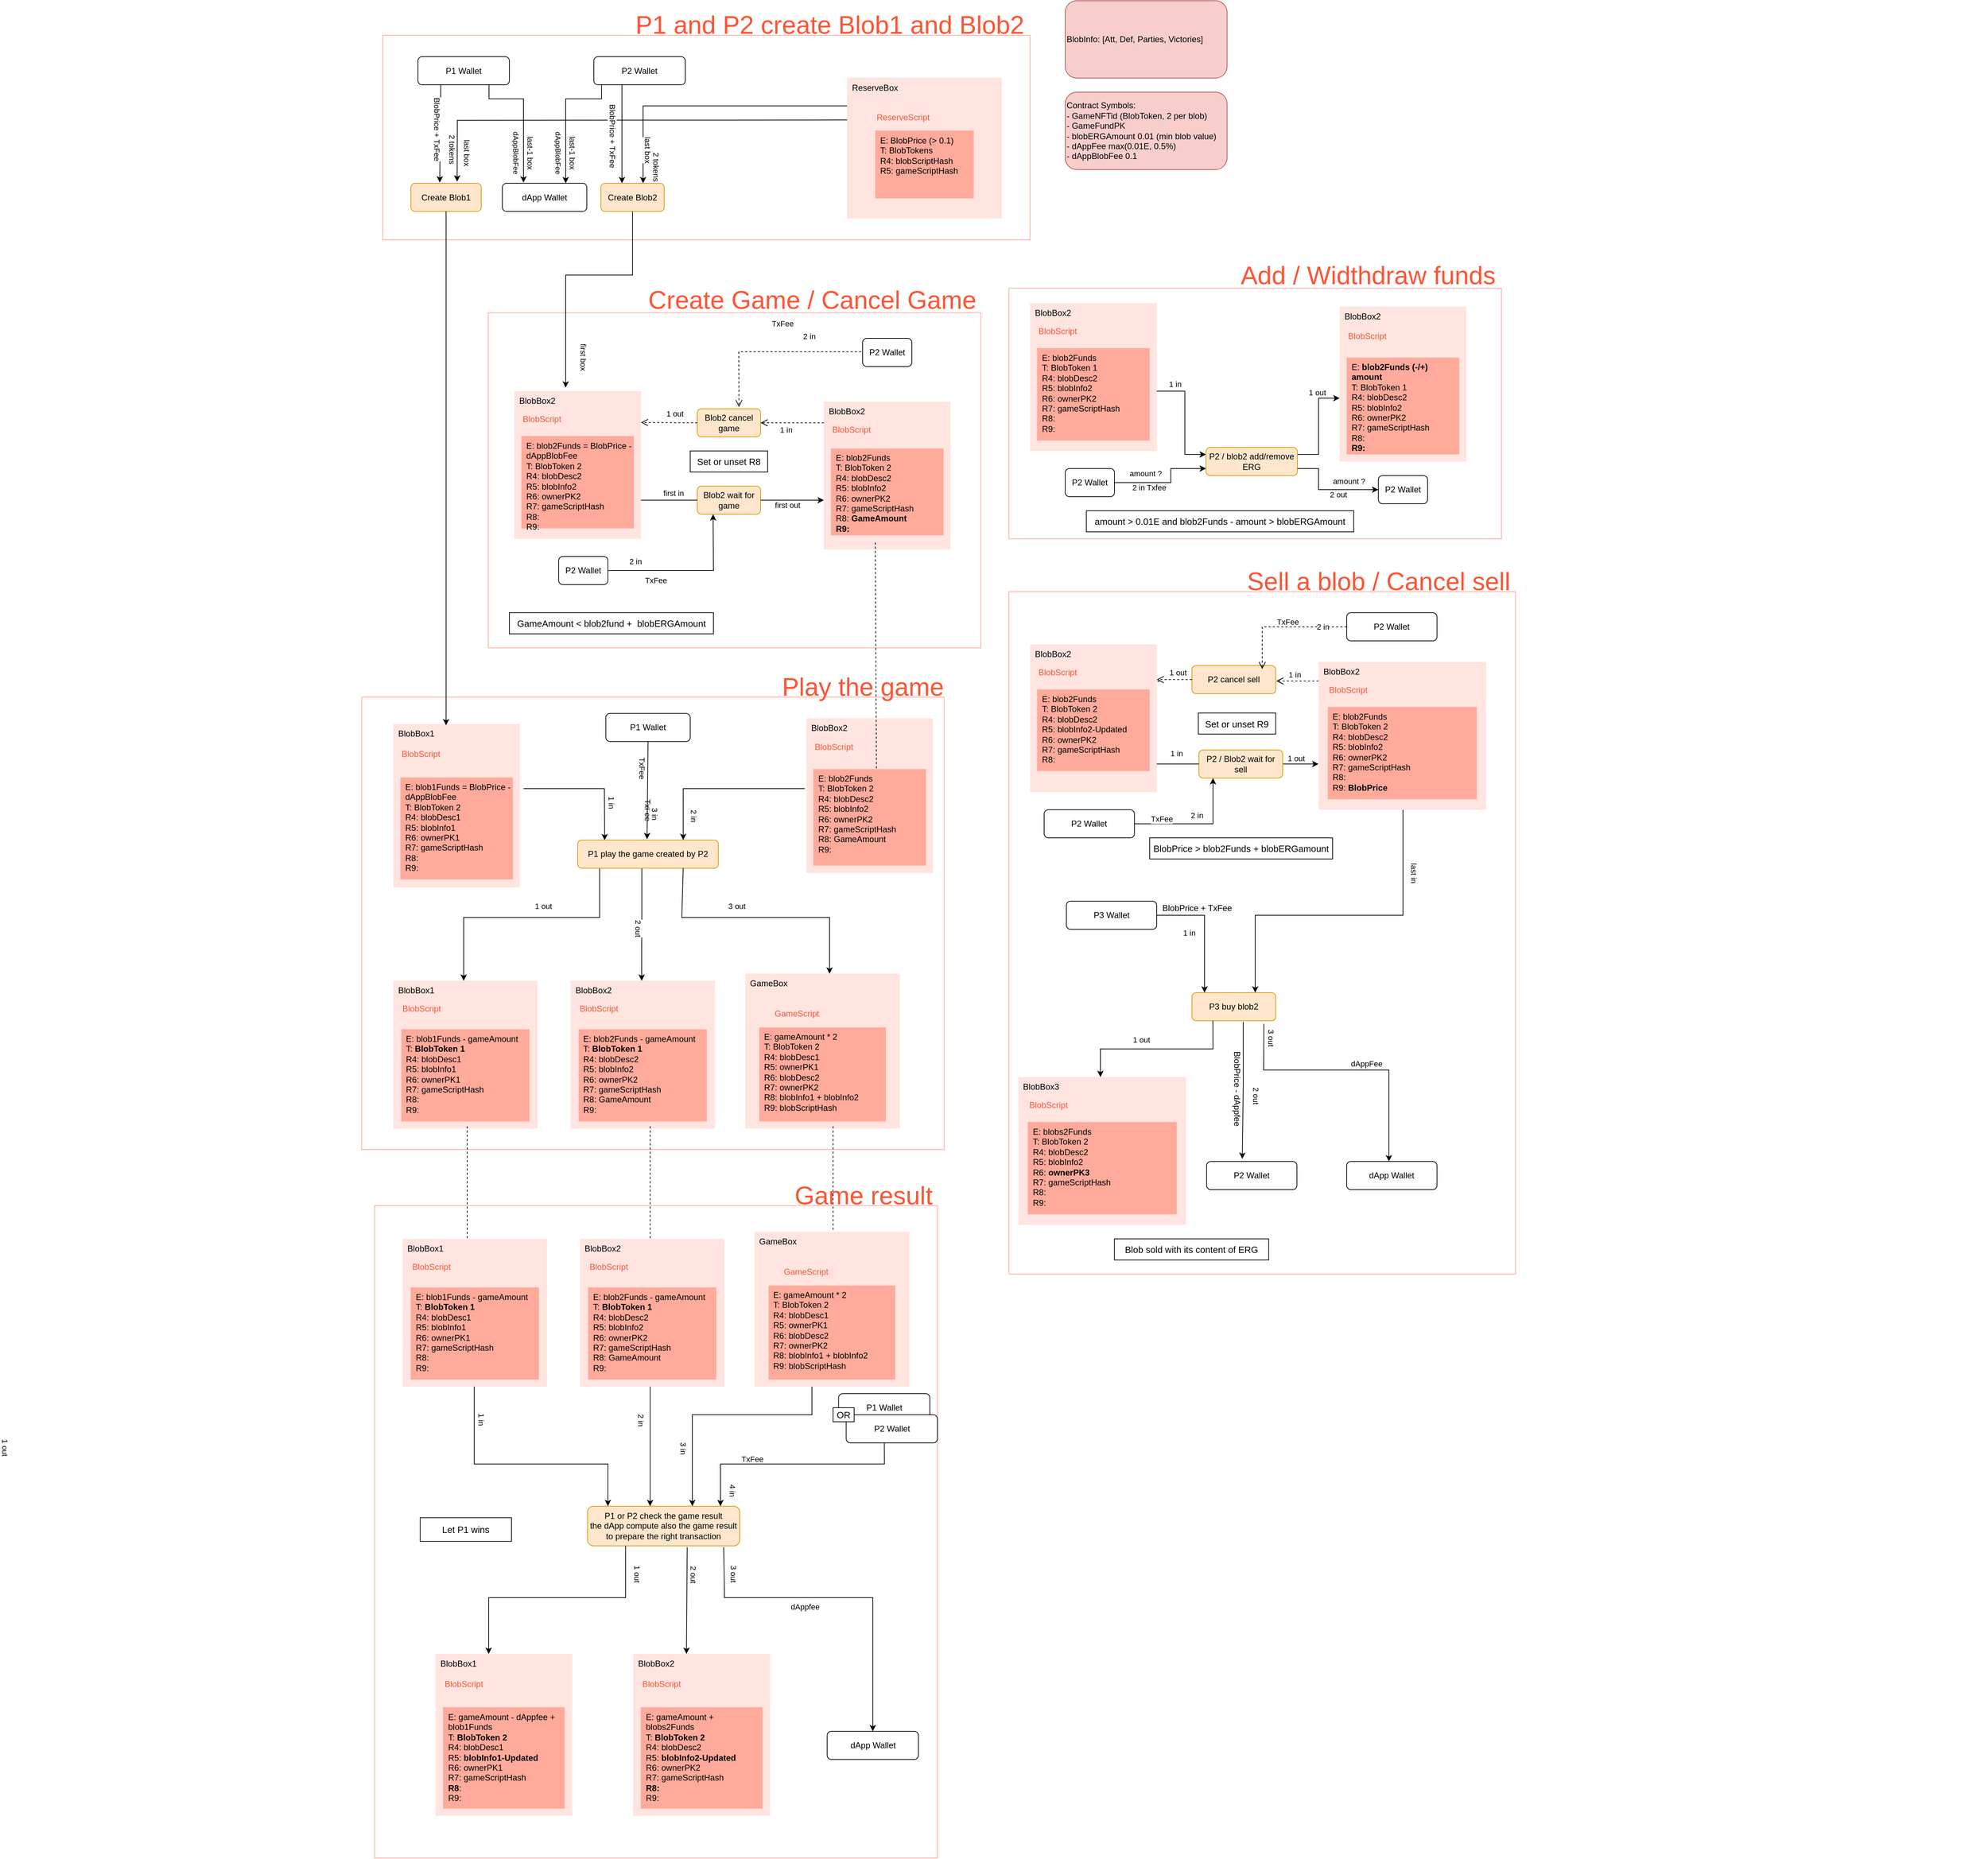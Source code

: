 <mxfile version="15.8.5" type="device"><diagram id="myb6ZBermKOtFnn0iA15" name="Page-1"><mxGraphModel dx="3543" dy="993" grid="1" gridSize="10" guides="1" tooltips="1" connect="1" arrows="1" fold="1" page="1" pageScale="1" pageWidth="1654" pageHeight="2336" math="0" shadow="0"><root><mxCell id="0"/><mxCell id="1" parent="0"/><mxCell id="StRbB4TehA5DkQkbTqlA-288" value="" style="group;rounded=0;labelBackgroundColor=none;fontFamily=Helvetica;fontSize=14;fontColor=none;strokeColor=none;fillColor=none;align=left;html=1;" vertex="1" connectable="0" parent="1"><mxGeometry x="40" y="1630" width="800" height="1020" as="geometry"/></mxCell><mxCell id="StRbB4TehA5DkQkbTqlA-289" value="" style="rounded=0;whiteSpace=wrap;html=1;fillColor=default;strokeColor=#ffaa9c;fontFamily=Helvetica;fontSize=12;fontColor=#000000;align=left;labelBackgroundColor=none;connectable=0;container=0;allowArrows=0;" vertex="1" parent="StRbB4TehA5DkQkbTqlA-288"><mxGeometry x="-21.622" y="92.727" width="800" height="927.273" as="geometry"/></mxCell><mxCell id="StRbB4TehA5DkQkbTqlA-61" value="P1 Wallet" style="rounded=1;whiteSpace=wrap;html=1;" vertex="1" parent="StRbB4TehA5DkQkbTqlA-288"><mxGeometry x="637.838" y="360" width="129.73" height="40" as="geometry"/></mxCell><mxCell id="StRbB4TehA5DkQkbTqlA-293" value="P1 or P2 check the game result&lt;br&gt;the dApp compute also the game result to prepare the right transaction" style="rounded=1;whiteSpace=wrap;html=1;fillColor=#ffe6cc;strokeColor=#d79b00;" vertex="1" parent="StRbB4TehA5DkQkbTqlA-288"><mxGeometry x="281.08" y="520" width="216.22" height="56.36" as="geometry"/></mxCell><mxCell id="StRbB4TehA5DkQkbTqlA-297" value="2 in" style="edgeLabel;resizable=0;html=1;align=center;verticalAlign=middle;rotation=90;" connectable="0" vertex="1" parent="StRbB4TehA5DkQkbTqlA-288"><mxGeometry x="360.003" y="380" as="geometry"><mxPoint x="17" y="3.0" as="offset"/></mxGeometry></mxCell><mxCell id="StRbB4TehA5DkQkbTqlA-298" value="TxFee" style="edgeLabel;resizable=0;html=1;align=center;verticalAlign=middle;rotation=0;" connectable="0" vertex="1" parent="StRbB4TehA5DkQkbTqlA-288"><mxGeometry x="497.297" y="450" as="geometry"><mxPoint x="17" y="3.0" as="offset"/></mxGeometry></mxCell><mxCell id="StRbB4TehA5DkQkbTqlA-157" value="3&amp;nbsp;out" style="edgeLabel;resizable=0;html=1;align=center;verticalAlign=middle;rotation=90;" connectable="0" vertex="1" parent="StRbB4TehA5DkQkbTqlA-288"><mxGeometry x="513.514" y="630" as="geometry"><mxPoint x="-14.0" y="25" as="offset"/></mxGeometry></mxCell><mxCell id="StRbB4TehA5DkQkbTqlA-69" value="dApp Wallet" style="rounded=1;whiteSpace=wrap;html=1;" vertex="1" parent="StRbB4TehA5DkQkbTqlA-288"><mxGeometry x="621.622" y="840" width="129.73" height="40" as="geometry"/></mxCell><mxCell id="StRbB4TehA5DkQkbTqlA-63" value="" style="endArrow=classic;html=1;rounded=0;exitX=0.25;exitY=1;exitDx=0;exitDy=0;" edge="1" parent="StRbB4TehA5DkQkbTqlA-288" source="StRbB4TehA5DkQkbTqlA-293"><mxGeometry width="50" height="50" relative="1" as="geometry"><mxPoint x="340.541" y="590" as="sourcePoint"/><mxPoint x="140.541" y="730" as="targetPoint"/><Array as="points"><mxPoint x="335.135" y="650"/><mxPoint x="140.541" y="650"/></Array></mxGeometry></mxCell><mxCell id="StRbB4TehA5DkQkbTqlA-64" value="" style="endArrow=classic;html=1;rounded=0;exitX=0.655;exitY=1.033;exitDx=0;exitDy=0;exitPerimeter=0;" edge="1" parent="StRbB4TehA5DkQkbTqlA-288" source="StRbB4TehA5DkQkbTqlA-293"><mxGeometry width="50" height="50" relative="1" as="geometry"><mxPoint x="421.622" y="590" as="sourcePoint"/><mxPoint x="421.622" y="730" as="targetPoint"/></mxGeometry></mxCell><mxCell id="StRbB4TehA5DkQkbTqlA-70" value="" style="endArrow=classic;html=1;rounded=0;entryX=0.5;entryY=0;entryDx=0;entryDy=0;exitX=0.895;exitY=1.033;exitDx=0;exitDy=0;exitPerimeter=0;" edge="1" parent="StRbB4TehA5DkQkbTqlA-288" source="StRbB4TehA5DkQkbTqlA-293" target="StRbB4TehA5DkQkbTqlA-69"><mxGeometry width="50" height="50" relative="1" as="geometry"><mxPoint x="475.676" y="610" as="sourcePoint"/><mxPoint x="794.595" y="800" as="targetPoint"/><Array as="points"><mxPoint x="475.676" y="650"/><mxPoint x="686.486" y="650"/></Array></mxGeometry></mxCell><mxCell id="StRbB4TehA5DkQkbTqlA-155" value="1 out" style="edgeLabel;resizable=0;html=1;align=center;verticalAlign=middle;rotation=90;" connectable="0" vertex="1" parent="StRbB4TehA5DkQkbTqlA-288"><mxGeometry x="351.351" y="630" as="geometry"><mxPoint x="-14" as="offset"/></mxGeometry></mxCell><mxCell id="StRbB4TehA5DkQkbTqlA-156" value="2&amp;nbsp;out" style="edgeLabel;resizable=0;html=1;align=center;verticalAlign=middle;rotation=90;" connectable="0" vertex="1" parent="StRbB4TehA5DkQkbTqlA-288"><mxGeometry x="434.595" y="600" as="geometry"><mxPoint x="17" y="3.0" as="offset"/></mxGeometry></mxCell><mxCell id="StRbB4TehA5DkQkbTqlA-183" value="" style="group;allowArrows=0;" vertex="1" connectable="0" parent="StRbB4TehA5DkQkbTqlA-288"><mxGeometry x="345.946" y="730" width="194.595" height="230" as="geometry"/></mxCell><mxCell id="StRbB4TehA5DkQkbTqlA-184" value="&lt;div&gt;BlobBox2&lt;/div&gt;" style="rounded=0;whiteSpace=wrap;html=1;fontFamily=Helvetica;fontSize=12;strokeColor=none;fillColor=#ffe4e0;fontColor=#000000;align=left;container=0;labelBackgroundColor=none;allowArrows=0;connectable=0;verticalAlign=top;spacingLeft=5;" vertex="1" parent="StRbB4TehA5DkQkbTqlA-183"><mxGeometry width="194.595" height="230.0" as="geometry"/></mxCell><mxCell id="StRbB4TehA5DkQkbTqlA-185" value="" style="group;rounded=0;fontFamily=Helvetica;fontSize=12;fontColor=#000000;strokeColor=none;fillColor=none;align=left;labelBackgroundColor=none;html=1;allowArrows=0;" vertex="1" connectable="0" parent="StRbB4TehA5DkQkbTqlA-183"><mxGeometry x="10.811" y="27.6" width="172.973" height="192.4" as="geometry"/></mxCell><mxCell id="StRbB4TehA5DkQkbTqlA-186" value="&lt;div style=&quot;font-size: 12px&quot; align=&quot;left&quot;&gt;&lt;font style=&quot;font-size: 12px&quot; color=&quot;#000000&quot;&gt;E: gameAmount + blobs2Funds&lt;/font&gt;&lt;/div&gt;&lt;div style=&quot;font-size: 12px&quot; align=&quot;left&quot;&gt;&lt;font style=&quot;font-size: 12px&quot; color=&quot;#000000&quot;&gt;T: &lt;b&gt;BlobToken 2&lt;/b&gt;&lt;br&gt;&lt;/font&gt;&lt;/div&gt;&lt;div style=&quot;font-size: 12px&quot; align=&quot;left&quot;&gt;&lt;font style=&quot;font-size: 12px&quot; color=&quot;#000000&quot;&gt;R4: blobDesc2&lt;/font&gt;&lt;/div&gt;&lt;div style=&quot;font-size: 12px&quot; align=&quot;left&quot;&gt;&lt;font style=&quot;font-size: 12px&quot; color=&quot;#000000&quot;&gt;R5: &lt;b&gt;blobInfo2-Updated&lt;/b&gt;&lt;/font&gt;&lt;/div&gt;&lt;div style=&quot;font-size: 12px&quot; align=&quot;left&quot;&gt;&lt;font style=&quot;font-size: 12px&quot; color=&quot;#000000&quot;&gt;R6: ownerPK2&lt;/font&gt;&lt;/div&gt;&lt;div style=&quot;font-size: 12px&quot; align=&quot;left&quot;&gt;&lt;font style=&quot;font-size: 12px&quot; color=&quot;#000000&quot;&gt;R7: gameScriptHash&lt;/font&gt;&lt;/div&gt;&lt;div style=&quot;font-size: 12px&quot;&gt;&lt;b&gt;R8:&amp;nbsp;&lt;/b&gt;&lt;/div&gt;&lt;div style=&quot;font-size: 12px&quot;&gt;R9:&lt;/div&gt;" style="rounded=0;whiteSpace=wrap;html=1;fontFamily=Helvetica;fontSize=24;fontColor=#000000;strokeColor=none;fillColor=#ffaa9b;align=left;labelBackgroundColor=none;allowArrows=0;verticalAlign=top;spacingLeft=5;" vertex="1" parent="StRbB4TehA5DkQkbTqlA-185"><mxGeometry y="48.103" width="172.973" height="144.297" as="geometry"/></mxCell><mxCell id="StRbB4TehA5DkQkbTqlA-187" value="BlobScript" style="text;html=1;align=left;verticalAlign=middle;resizable=0;points=[];autosize=1;strokeColor=none;fillColor=none;fontSize=12;fontFamily=Helvetica;fontColor=#ff5536;rounded=0;labelBackgroundColor=none;allowArrows=0;connectable=0;" vertex="1" parent="StRbB4TehA5DkQkbTqlA-185"><mxGeometry y="5.344" width="70" height="20" as="geometry"/></mxCell><mxCell id="StRbB4TehA5DkQkbTqlA-51" value="" style="group;allowArrows=0;" vertex="1" connectable="0" parent="StRbB4TehA5DkQkbTqlA-288"><mxGeometry x="64.865" y="730" width="194.595" height="230" as="geometry"/></mxCell><mxCell id="StRbB4TehA5DkQkbTqlA-52" value="&lt;div&gt;BlobBox1&lt;/div&gt;" style="rounded=0;whiteSpace=wrap;html=1;fontFamily=Helvetica;fontSize=12;strokeColor=none;fillColor=#ffe4e0;fontColor=#000000;align=left;container=0;labelBackgroundColor=none;allowArrows=0;connectable=0;verticalAlign=top;spacingLeft=5;" vertex="1" parent="StRbB4TehA5DkQkbTqlA-51"><mxGeometry width="194.595" height="230.0" as="geometry"/></mxCell><mxCell id="StRbB4TehA5DkQkbTqlA-53" value="" style="group;rounded=0;fontFamily=Helvetica;fontSize=12;fontColor=#000000;strokeColor=none;fillColor=none;align=left;labelBackgroundColor=none;html=1;allowArrows=0;" vertex="1" connectable="0" parent="StRbB4TehA5DkQkbTqlA-51"><mxGeometry x="10.811" y="27.6" width="172.973" height="192.4" as="geometry"/></mxCell><mxCell id="StRbB4TehA5DkQkbTqlA-54" value="&lt;div style=&quot;font-size: 12px&quot; align=&quot;left&quot;&gt;&lt;font style=&quot;font-size: 12px&quot; color=&quot;#000000&quot;&gt;E: gameAmount - dAppfee + blob1Funds&lt;/font&gt;&lt;/div&gt;&lt;div style=&quot;font-size: 12px&quot; align=&quot;left&quot;&gt;&lt;font style=&quot;font-size: 12px&quot; color=&quot;#000000&quot;&gt;T: &lt;b&gt;BlobToken 2&lt;/b&gt;&lt;br&gt;&lt;/font&gt;&lt;/div&gt;&lt;div style=&quot;font-size: 12px&quot; align=&quot;left&quot;&gt;&lt;font style=&quot;font-size: 12px&quot; color=&quot;#000000&quot;&gt;R4: blobDesc1&lt;/font&gt;&lt;/div&gt;&lt;div style=&quot;font-size: 12px&quot; align=&quot;left&quot;&gt;&lt;font style=&quot;font-size: 12px&quot; color=&quot;#000000&quot;&gt;R5:&lt;b&gt; blobInfo1-Updated&lt;/b&gt;&lt;/font&gt;&lt;/div&gt;&lt;div style=&quot;font-size: 12px&quot; align=&quot;left&quot;&gt;&lt;font style=&quot;font-size: 12px&quot; color=&quot;#000000&quot;&gt;R6: ownerPK1&lt;/font&gt;&lt;/div&gt;&lt;div style=&quot;font-size: 12px&quot; align=&quot;left&quot;&gt;&lt;font style=&quot;font-size: 12px&quot; color=&quot;#000000&quot;&gt;R7: gameScriptHash&lt;/font&gt;&lt;/div&gt;&lt;div style=&quot;font-size: 12px&quot;&gt;&lt;b&gt;R8&lt;/b&gt;:&amp;nbsp;&lt;/div&gt;&lt;div style=&quot;font-size: 12px&quot;&gt;R9:&lt;/div&gt;" style="rounded=0;whiteSpace=wrap;html=1;fontFamily=Helvetica;fontSize=24;fontColor=#000000;strokeColor=none;fillColor=#ffaa9b;align=left;labelBackgroundColor=none;allowArrows=0;verticalAlign=top;spacingLeft=5;" vertex="1" parent="StRbB4TehA5DkQkbTqlA-53"><mxGeometry y="48.103" width="172.973" height="144.297" as="geometry"/></mxCell><mxCell id="StRbB4TehA5DkQkbTqlA-55" value="BlobScript" style="text;html=1;align=left;verticalAlign=middle;resizable=0;points=[];autosize=1;strokeColor=none;fillColor=none;fontSize=12;fontFamily=Helvetica;fontColor=#ff5536;rounded=0;labelBackgroundColor=none;allowArrows=0;connectable=0;" vertex="1" parent="StRbB4TehA5DkQkbTqlA-53"><mxGeometry y="5.344" width="70" height="20" as="geometry"/></mxCell><mxCell id="StRbB4TehA5DkQkbTqlA-300" value="Let P1 wins" style="rounded=0;whiteSpace=wrap;html=1;fontSize=13;" vertex="1" parent="StRbB4TehA5DkQkbTqlA-288"><mxGeometry x="43.243" y="536.36" width="129.73" height="33.64" as="geometry"/></mxCell><mxCell id="StRbB4TehA5DkQkbTqlA-302" value="dAppfee" style="edgeLabel;resizable=0;html=1;align=center;verticalAlign=middle;rotation=0;" connectable="0" vertex="1" parent="StRbB4TehA5DkQkbTqlA-288"><mxGeometry x="572.973" y="660" as="geometry"><mxPoint x="17" y="3.0" as="offset"/></mxGeometry></mxCell><mxCell id="StRbB4TehA5DkQkbTqlA-360" value="" style="group;allowArrows=0;" vertex="1" connectable="0" parent="StRbB4TehA5DkQkbTqlA-288"><mxGeometry x="518.38" y="130" width="220" height="220" as="geometry"/></mxCell><mxCell id="StRbB4TehA5DkQkbTqlA-361" value="&lt;div&gt;GameBox&lt;/div&gt;" style="rounded=0;whiteSpace=wrap;html=1;fontFamily=Helvetica;fontSize=12;strokeColor=none;fillColor=#ffe4e0;fontColor=#000000;align=left;container=0;labelBackgroundColor=none;allowArrows=0;connectable=0;verticalAlign=top;spacingLeft=5;" vertex="1" parent="StRbB4TehA5DkQkbTqlA-360"><mxGeometry width="220" height="220" as="geometry"/></mxCell><mxCell id="StRbB4TehA5DkQkbTqlA-362" value="" style="group;rounded=0;fontFamily=Helvetica;fontSize=12;fontColor=#000000;strokeColor=none;fillColor=none;align=left;labelBackgroundColor=none;html=1;allowArrows=0;" vertex="1" connectable="0" parent="StRbB4TehA5DkQkbTqlA-360"><mxGeometry x="40" y="43.651" width="160" height="130.952" as="geometry"/></mxCell><mxCell id="StRbB4TehA5DkQkbTqlA-363" value="GameScript" style="text;html=1;align=left;verticalAlign=middle;resizable=0;points=[];autosize=1;strokeColor=none;fillColor=none;fontSize=12;fontFamily=Helvetica;fontColor=#ff5536;rounded=0;labelBackgroundColor=none;allowArrows=0;connectable=0;" vertex="1" parent="StRbB4TehA5DkQkbTqlA-362"><mxGeometry y="3.638" width="80" height="20" as="geometry"/></mxCell><mxCell id="StRbB4TehA5DkQkbTqlA-364" value="&lt;div style=&quot;font-size: 12px&quot; align=&quot;left&quot;&gt;&lt;font style=&quot;font-size: 12px&quot; color=&quot;#000000&quot;&gt;E: gameAmount * 2&lt;/font&gt;&lt;/div&gt;&lt;div style=&quot;font-size: 12px&quot; align=&quot;left&quot;&gt;&lt;font style=&quot;font-size: 12px&quot; color=&quot;#000000&quot;&gt;T: BlobToken 2&lt;br&gt;&lt;/font&gt;&lt;/div&gt;&lt;div style=&quot;font-size: 12px&quot; align=&quot;left&quot;&gt;&lt;font style=&quot;font-size: 12px&quot; color=&quot;#000000&quot;&gt;R4: blobDesc1&lt;/font&gt;&lt;/div&gt;&lt;div style=&quot;font-size: 12px&quot; align=&quot;left&quot;&gt;&lt;font style=&quot;font-size: 12px&quot; color=&quot;#000000&quot;&gt;R5: ownerPK1&lt;/font&gt;&lt;/div&gt;&lt;div style=&quot;font-size: 12px&quot; align=&quot;left&quot;&gt;&lt;font style=&quot;font-size: 12px&quot; color=&quot;#000000&quot;&gt;R6: blobDesc2&lt;/font&gt;&lt;/div&gt;&lt;div style=&quot;font-size: 12px&quot; align=&quot;left&quot;&gt;&lt;font style=&quot;font-size: 12px&quot; color=&quot;#000000&quot;&gt;R7: ownerPK2&lt;/font&gt;&lt;/div&gt;&lt;div style=&quot;font-size: 12px&quot;&gt;R8: blobInfo1 + blobInfo2&lt;/div&gt;&lt;div style=&quot;font-size: 12px&quot;&gt;R9: blobScriptHash&lt;/div&gt;&lt;div style=&quot;font-size: 12px&quot;&gt;&lt;br&gt;&lt;/div&gt;" style="rounded=0;whiteSpace=wrap;html=1;fontFamily=Helvetica;fontSize=24;fontColor=#000000;strokeColor=none;fillColor=#ffaa9b;align=left;labelBackgroundColor=none;allowArrows=0;verticalAlign=top;spacingLeft=5;" vertex="1" parent="StRbB4TehA5DkQkbTqlA-360"><mxGeometry x="20" y="76.39" width="180" height="133.61" as="geometry"/></mxCell><mxCell id="StRbB4TehA5DkQkbTqlA-365" value="" style="group;allowArrows=0;" vertex="1" connectable="0" parent="StRbB4TehA5DkQkbTqlA-288"><mxGeometry x="270.43" y="140" width="204.97" height="210" as="geometry"/></mxCell><mxCell id="StRbB4TehA5DkQkbTqlA-366" value="&lt;div&gt;BlobBox2&lt;/div&gt;" style="rounded=0;whiteSpace=wrap;html=1;fontFamily=Helvetica;fontSize=12;strokeColor=none;fillColor=#ffe4e0;fontColor=#000000;align=left;container=0;labelBackgroundColor=none;allowArrows=0;connectable=0;verticalAlign=top;spacingLeft=5;" vertex="1" parent="StRbB4TehA5DkQkbTqlA-365"><mxGeometry width="204.97" height="210" as="geometry"/></mxCell><mxCell id="StRbB4TehA5DkQkbTqlA-367" value="" style="group;rounded=0;fontFamily=Helvetica;fontSize=12;fontColor=#000000;strokeColor=none;fillColor=none;align=left;labelBackgroundColor=none;html=1;allowArrows=0;" vertex="1" connectable="0" parent="StRbB4TehA5DkQkbTqlA-365"><mxGeometry x="11.387" y="25.2" width="182.196" height="174.8" as="geometry"/></mxCell><mxCell id="StRbB4TehA5DkQkbTqlA-368" value="&lt;div style=&quot;font-size: 12px&quot; align=&quot;left&quot;&gt;&lt;font style=&quot;font-size: 12px&quot; color=&quot;#000000&quot;&gt;E: blob2Funds - gameAmount&lt;/font&gt;&lt;/div&gt;&lt;div style=&quot;font-size: 12px&quot; align=&quot;left&quot;&gt;&lt;font style=&quot;font-size: 12px&quot; color=&quot;#000000&quot;&gt;T: &lt;b&gt;BlobToken 1&lt;/b&gt;&lt;br&gt;&lt;/font&gt;&lt;/div&gt;&lt;div style=&quot;font-size: 12px&quot; align=&quot;left&quot;&gt;&lt;font style=&quot;font-size: 12px&quot; color=&quot;#000000&quot;&gt;R4: blobDesc2&lt;/font&gt;&lt;/div&gt;&lt;div style=&quot;font-size: 12px&quot; align=&quot;left&quot;&gt;&lt;font style=&quot;font-size: 12px&quot; color=&quot;#000000&quot;&gt;R5: blobInfo2&lt;/font&gt;&lt;/div&gt;&lt;div style=&quot;font-size: 12px&quot; align=&quot;left&quot;&gt;&lt;font style=&quot;font-size: 12px&quot; color=&quot;#000000&quot;&gt;R6: ownerPK2&lt;/font&gt;&lt;/div&gt;&lt;div style=&quot;font-size: 12px&quot; align=&quot;left&quot;&gt;&lt;font style=&quot;font-size: 12px&quot; color=&quot;#000000&quot;&gt;R7: gameScriptHash&lt;/font&gt;&lt;/div&gt;&lt;div style=&quot;font-size: 12px&quot;&gt;R8: GameAmount&lt;/div&gt;&lt;div style=&quot;font-size: 12px&quot;&gt;R9:&lt;/div&gt;" style="rounded=0;whiteSpace=wrap;html=1;fontFamily=Helvetica;fontSize=24;fontColor=#000000;strokeColor=none;fillColor=#ffaa9b;align=left;labelBackgroundColor=none;allowArrows=0;verticalAlign=top;spacingLeft=5;" vertex="1" parent="StRbB4TehA5DkQkbTqlA-367"><mxGeometry y="43.703" width="182.196" height="131.097" as="geometry"/></mxCell><mxCell id="StRbB4TehA5DkQkbTqlA-369" value="BlobScript" style="text;html=1;align=left;verticalAlign=middle;resizable=0;points=[];autosize=1;strokeColor=none;fillColor=none;fontSize=12;fontFamily=Helvetica;fontColor=#ff5536;rounded=0;labelBackgroundColor=none;allowArrows=0;connectable=0;" vertex="1" parent="StRbB4TehA5DkQkbTqlA-367"><mxGeometry y="4.856" width="70" height="20" as="geometry"/></mxCell><mxCell id="StRbB4TehA5DkQkbTqlA-370" value="" style="group;allowArrows=0;" vertex="1" connectable="0" parent="StRbB4TehA5DkQkbTqlA-288"><mxGeometry x="18.38" y="140" width="204.97" height="210" as="geometry"/></mxCell><mxCell id="StRbB4TehA5DkQkbTqlA-371" value="&lt;div&gt;BlobBox1&lt;/div&gt;" style="rounded=0;whiteSpace=wrap;html=1;fontFamily=Helvetica;fontSize=12;strokeColor=none;fillColor=#ffe4e0;fontColor=#000000;align=left;container=0;labelBackgroundColor=none;allowArrows=0;connectable=0;verticalAlign=top;spacingLeft=5;" vertex="1" parent="StRbB4TehA5DkQkbTqlA-370"><mxGeometry width="204.97" height="210" as="geometry"/></mxCell><mxCell id="StRbB4TehA5DkQkbTqlA-372" value="" style="group;rounded=0;fontFamily=Helvetica;fontSize=12;fontColor=#000000;strokeColor=none;fillColor=none;align=left;labelBackgroundColor=none;html=1;allowArrows=0;" vertex="1" connectable="0" parent="StRbB4TehA5DkQkbTqlA-370"><mxGeometry x="11.387" y="25.2" width="182.196" height="174.8" as="geometry"/></mxCell><mxCell id="StRbB4TehA5DkQkbTqlA-373" value="&lt;div style=&quot;font-size: 12px&quot; align=&quot;left&quot;&gt;&lt;font style=&quot;font-size: 12px&quot; color=&quot;#000000&quot;&gt;E: blob1Funds - gameAmount&lt;/font&gt;&lt;/div&gt;&lt;div style=&quot;font-size: 12px&quot; align=&quot;left&quot;&gt;&lt;font style=&quot;font-size: 12px&quot; color=&quot;#000000&quot;&gt;T: &lt;b&gt;BlobToken 1&lt;/b&gt;&lt;br&gt;&lt;/font&gt;&lt;/div&gt;&lt;div style=&quot;font-size: 12px&quot; align=&quot;left&quot;&gt;&lt;font style=&quot;font-size: 12px&quot; color=&quot;#000000&quot;&gt;R4: blobDesc1&lt;/font&gt;&lt;/div&gt;&lt;div style=&quot;font-size: 12px&quot; align=&quot;left&quot;&gt;&lt;font style=&quot;font-size: 12px&quot; color=&quot;#000000&quot;&gt;R5: blobInfo1&lt;/font&gt;&lt;/div&gt;&lt;div style=&quot;font-size: 12px&quot; align=&quot;left&quot;&gt;&lt;font style=&quot;font-size: 12px&quot; color=&quot;#000000&quot;&gt;R6: ownerPK1&lt;/font&gt;&lt;/div&gt;&lt;div style=&quot;font-size: 12px&quot; align=&quot;left&quot;&gt;&lt;font style=&quot;font-size: 12px&quot; color=&quot;#000000&quot;&gt;R7: gameScriptHash&lt;/font&gt;&lt;/div&gt;&lt;div style=&quot;font-size: 12px&quot;&gt;R8:&amp;nbsp;&lt;/div&gt;&lt;div style=&quot;font-size: 12px&quot;&gt;R9:&lt;/div&gt;" style="rounded=0;whiteSpace=wrap;html=1;fontFamily=Helvetica;fontSize=24;fontColor=#000000;strokeColor=none;fillColor=#ffaa9b;align=left;labelBackgroundColor=none;allowArrows=0;verticalAlign=top;spacingLeft=5;" vertex="1" parent="StRbB4TehA5DkQkbTqlA-372"><mxGeometry y="43.703" width="182.196" height="131.097" as="geometry"/></mxCell><mxCell id="StRbB4TehA5DkQkbTqlA-374" value="BlobScript" style="text;html=1;align=left;verticalAlign=middle;resizable=0;points=[];autosize=1;strokeColor=none;fillColor=none;fontSize=12;fontFamily=Helvetica;fontColor=#ff5536;rounded=0;labelBackgroundColor=none;allowArrows=0;connectable=0;" vertex="1" parent="StRbB4TehA5DkQkbTqlA-372"><mxGeometry y="4.856" width="70" height="20" as="geometry"/></mxCell><mxCell id="StRbB4TehA5DkQkbTqlA-295" value="" style="endArrow=classic;html=1;rounded=0;fontSize=13;exitX=0.5;exitY=1;exitDx=0;exitDy=0;" edge="1" parent="StRbB4TehA5DkQkbTqlA-288" source="StRbB4TehA5DkQkbTqlA-61"><mxGeometry width="50" height="50" relative="1" as="geometry"><mxPoint x="650" y="280" as="sourcePoint"/><mxPoint x="470" y="520" as="targetPoint"/><Array as="points"><mxPoint x="703" y="460"/><mxPoint x="470" y="460"/></Array></mxGeometry></mxCell><mxCell id="StRbB4TehA5DkQkbTqlA-296" value="1 in&lt;br&gt;" style="edgeLabel;resizable=0;html=1;align=center;verticalAlign=middle;rotation=90;" connectable="0" vertex="1" parent="StRbB4TehA5DkQkbTqlA-288"><mxGeometry x="90.0" y="630" as="geometry"><mxPoint x="-234" y="-40.0" as="offset"/></mxGeometry></mxCell><mxCell id="StRbB4TehA5DkQkbTqlA-380" value="3 in" style="edgeLabel;resizable=0;html=1;align=center;verticalAlign=middle;rotation=90;" connectable="0" vertex="1" parent="StRbB4TehA5DkQkbTqlA-288"><mxGeometry x="420.003" y="420" as="geometry"><mxPoint x="17" y="3.0" as="offset"/></mxGeometry></mxCell><mxCell id="StRbB4TehA5DkQkbTqlA-381" value="4 in" style="edgeLabel;resizable=0;html=1;align=center;verticalAlign=middle;rotation=90;" connectable="0" vertex="1" parent="StRbB4TehA5DkQkbTqlA-288"><mxGeometry x="490.003" y="480" as="geometry"><mxPoint x="17" y="3.0" as="offset"/></mxGeometry></mxCell><mxCell id="StRbB4TehA5DkQkbTqlA-382" value="P2 Wallet" style="rounded=1;whiteSpace=wrap;html=1;" vertex="1" parent="StRbB4TehA5DkQkbTqlA-288"><mxGeometry x="648.648" y="390" width="129.73" height="40" as="geometry"/></mxCell><mxCell id="StRbB4TehA5DkQkbTqlA-408" value="OR" style="rounded=0;whiteSpace=wrap;html=1;fontSize=13;" vertex="1" parent="StRbB4TehA5DkQkbTqlA-288"><mxGeometry x="630" y="380" width="30" height="20" as="geometry"/></mxCell><mxCell id="StRbB4TehA5DkQkbTqlA-191" value="" style="group;rounded=0;labelBackgroundColor=none;fontFamily=Helvetica;fontSize=14;fontColor=none;strokeColor=none;fillColor=none;align=left;html=1;" vertex="1" connectable="0" parent="1"><mxGeometry x="14.97" y="860" width="2295.03" height="960" as="geometry"/></mxCell><mxCell id="StRbB4TehA5DkQkbTqlA-217" value="" style="rounded=0;whiteSpace=wrap;html=1;fillColor=default;strokeColor=#ffaa9c;fontFamily=Helvetica;fontSize=12;fontColor=#000000;align=left;labelBackgroundColor=none;connectable=0;container=0;allowArrows=0;" vertex="1" parent="StRbB4TehA5DkQkbTqlA-191"><mxGeometry x="-14.97" y="139.993" width="818.378" height="643.107" as="geometry"/></mxCell><mxCell id="StRbB4TehA5DkQkbTqlA-192" value="" style="rounded=0;whiteSpace=wrap;html=1;fillColor=default;strokeColor=#ffaa9c;fontFamily=Helvetica;fontSize=12;fontColor=#000000;align=left;labelBackgroundColor=none;connectable=0;container=0;allowArrows=0;" vertex="1" parent="StRbB4TehA5DkQkbTqlA-191"><mxGeometry x="-14.97" y="139.993" width="828.006" height="643.107" as="geometry"/></mxCell><mxCell id="StRbB4TehA5DkQkbTqlA-193" value="&lt;font style=&quot;font-size: 36px&quot;&gt;Play the game&lt;br&gt;&lt;/font&gt;" style="text;html=1;align=center;verticalAlign=middle;resizable=0;points=[];autosize=1;strokeColor=none;fillColor=none;fontSize=12;fontFamily=Helvetica;fontColor=#fe5535;rounded=0;labelBackgroundColor=none;connectable=0;allowArrows=0;" vertex="1" parent="StRbB4TehA5DkQkbTqlA-191"><mxGeometry x="572.341" y="109.996" width="250" height="30" as="geometry"/></mxCell><mxCell id="StRbB4TehA5DkQkbTqlA-130" value="2&amp;nbsp;in" style="edgeLabel;resizable=0;html=1;align=center;verticalAlign=middle;rotation=90;" connectable="0" vertex="1" parent="StRbB4TehA5DkQkbTqlA-191"><mxGeometry x="465.025" y="274.997" as="geometry"><mxPoint x="33" y="8.0" as="offset"/></mxGeometry></mxCell><mxCell id="StRbB4TehA5DkQkbTqlA-281" value="TxFee" style="edgeLabel;resizable=0;html=1;align=center;verticalAlign=middle;rotation=90;" connectable="0" vertex="1" parent="StRbB4TehA5DkQkbTqlA-191"><mxGeometry x="384.591" y="253.877" as="geometry"><mxPoint x="-13" y="1" as="offset"/></mxGeometry></mxCell><mxCell id="StRbB4TehA5DkQkbTqlA-299" value="TxFee" style="edgeLabel;resizable=0;html=1;align=center;verticalAlign=middle;rotation=90;" connectable="0" vertex="1" parent="StRbB4TehA5DkQkbTqlA-191"><mxGeometry x="394.219" y="283.1" as="geometry"><mxPoint x="17" y="3.0" as="offset"/></mxGeometry></mxCell><mxCell id="StRbB4TehA5DkQkbTqlA-332" value="" style="endArrow=classic;html=1;rounded=0;fontSize=13;" edge="1" parent="StRbB4TehA5DkQkbTqlA-191"><mxGeometry width="50" height="50" relative="1" as="geometry"><mxPoint x="383.26" y="383.1" as="sourcePoint"/><mxPoint x="383.06" y="543.1" as="targetPoint"/><Array as="points"><mxPoint x="383.26" y="453.1"/><mxPoint x="383.06" y="493.1"/></Array></mxGeometry></mxCell><mxCell id="StRbB4TehA5DkQkbTqlA-338" value="" style="endArrow=classic;html=1;rounded=0;fontSize=13;" edge="1" parent="StRbB4TehA5DkQkbTqlA-191"><mxGeometry width="50" height="50" relative="1" as="geometry"><mxPoint x="323.26" y="383.1" as="sourcePoint"/><mxPoint x="130.06" y="543.1" as="targetPoint"/><Array as="points"><mxPoint x="323.26" y="453.1"/><mxPoint x="130.06" y="453.1"/></Array></mxGeometry></mxCell><mxCell id="StRbB4TehA5DkQkbTqlA-339" value="1 out" style="edgeLabel;resizable=0;html=1;align=center;verticalAlign=middle;rotation=90;" connectable="0" vertex="1" parent="StRbB4TehA5DkQkbTqlA-191"><mxGeometry x="365.03" y="1425" as="geometry"><mxPoint x="-219.0" y="887" as="offset"/></mxGeometry></mxCell><mxCell id="StRbB4TehA5DkQkbTqlA-340" value="" style="group;allowArrows=0;" vertex="1" connectable="0" parent="StRbB4TehA5DkQkbTqlA-191"><mxGeometry x="530.06" y="533.1" width="220" height="220" as="geometry"/></mxCell><mxCell id="StRbB4TehA5DkQkbTqlA-341" value="&lt;div&gt;GameBox&lt;/div&gt;" style="rounded=0;whiteSpace=wrap;html=1;fontFamily=Helvetica;fontSize=12;strokeColor=none;fillColor=#ffe4e0;fontColor=#000000;align=left;container=0;labelBackgroundColor=none;allowArrows=0;connectable=0;verticalAlign=top;spacingLeft=5;" vertex="1" parent="StRbB4TehA5DkQkbTqlA-340"><mxGeometry width="220" height="220" as="geometry"/></mxCell><mxCell id="StRbB4TehA5DkQkbTqlA-342" value="" style="group;rounded=0;fontFamily=Helvetica;fontSize=12;fontColor=#000000;strokeColor=none;fillColor=none;align=left;labelBackgroundColor=none;html=1;allowArrows=0;" vertex="1" connectable="0" parent="StRbB4TehA5DkQkbTqlA-340"><mxGeometry x="40" y="43.651" width="160" height="130.952" as="geometry"/></mxCell><mxCell id="StRbB4TehA5DkQkbTqlA-343" value="GameScript" style="text;html=1;align=left;verticalAlign=middle;resizable=0;points=[];autosize=1;strokeColor=none;fillColor=none;fontSize=12;fontFamily=Helvetica;fontColor=#ff5536;rounded=0;labelBackgroundColor=none;allowArrows=0;connectable=0;" vertex="1" parent="StRbB4TehA5DkQkbTqlA-342"><mxGeometry y="3.638" width="80" height="20" as="geometry"/></mxCell><mxCell id="StRbB4TehA5DkQkbTqlA-344" value="&lt;div style=&quot;font-size: 12px&quot; align=&quot;left&quot;&gt;&lt;font style=&quot;font-size: 12px&quot; color=&quot;#000000&quot;&gt;E: gameAmount * 2&lt;/font&gt;&lt;/div&gt;&lt;div style=&quot;font-size: 12px&quot; align=&quot;left&quot;&gt;&lt;font style=&quot;font-size: 12px&quot; color=&quot;#000000&quot;&gt;T: BlobToken 2&lt;br&gt;&lt;/font&gt;&lt;/div&gt;&lt;div style=&quot;font-size: 12px&quot; align=&quot;left&quot;&gt;&lt;font style=&quot;font-size: 12px&quot; color=&quot;#000000&quot;&gt;R4: blobDesc1&lt;/font&gt;&lt;/div&gt;&lt;div style=&quot;font-size: 12px&quot; align=&quot;left&quot;&gt;&lt;font style=&quot;font-size: 12px&quot; color=&quot;#000000&quot;&gt;R5: ownerPK1&lt;/font&gt;&lt;/div&gt;&lt;div style=&quot;font-size: 12px&quot; align=&quot;left&quot;&gt;&lt;font style=&quot;font-size: 12px&quot; color=&quot;#000000&quot;&gt;R6: blobDesc2&lt;/font&gt;&lt;/div&gt;&lt;div style=&quot;font-size: 12px&quot; align=&quot;left&quot;&gt;&lt;font style=&quot;font-size: 12px&quot; color=&quot;#000000&quot;&gt;R7: ownerPK2&lt;/font&gt;&lt;/div&gt;&lt;div style=&quot;font-size: 12px&quot;&gt;R8: blobInfo1 + blobInfo2&lt;/div&gt;&lt;div style=&quot;font-size: 12px&quot;&gt;R9: blobScriptHash&lt;/div&gt;&lt;div style=&quot;font-size: 12px&quot;&gt;&lt;br&gt;&lt;/div&gt;" style="rounded=0;whiteSpace=wrap;html=1;fontFamily=Helvetica;fontSize=24;fontColor=#000000;strokeColor=none;fillColor=#ffaa9b;align=left;labelBackgroundColor=none;allowArrows=0;verticalAlign=top;spacingLeft=5;" vertex="1" parent="StRbB4TehA5DkQkbTqlA-340"><mxGeometry x="20" y="76.39" width="180" height="133.61" as="geometry"/></mxCell><mxCell id="StRbB4TehA5DkQkbTqlA-327" value="" style="group;allowArrows=0;" vertex="1" connectable="0" parent="StRbB4TehA5DkQkbTqlA-191"><mxGeometry x="282.11" y="543.1" width="204.97" height="210" as="geometry"/></mxCell><mxCell id="StRbB4TehA5DkQkbTqlA-328" value="&lt;div&gt;BlobBox2&lt;/div&gt;" style="rounded=0;whiteSpace=wrap;html=1;fontFamily=Helvetica;fontSize=12;strokeColor=none;fillColor=#ffe4e0;fontColor=#000000;align=left;container=0;labelBackgroundColor=none;allowArrows=0;connectable=0;verticalAlign=top;spacingLeft=5;" vertex="1" parent="StRbB4TehA5DkQkbTqlA-327"><mxGeometry width="204.97" height="210" as="geometry"/></mxCell><mxCell id="StRbB4TehA5DkQkbTqlA-329" value="" style="group;rounded=0;fontFamily=Helvetica;fontSize=12;fontColor=#000000;strokeColor=none;fillColor=none;align=left;labelBackgroundColor=none;html=1;allowArrows=0;" vertex="1" connectable="0" parent="StRbB4TehA5DkQkbTqlA-327"><mxGeometry x="11.387" y="25.2" width="182.196" height="174.8" as="geometry"/></mxCell><mxCell id="StRbB4TehA5DkQkbTqlA-330" value="&lt;div style=&quot;font-size: 12px&quot; align=&quot;left&quot;&gt;&lt;font style=&quot;font-size: 12px&quot; color=&quot;#000000&quot;&gt;E: blob2Funds - gameAmount&lt;/font&gt;&lt;/div&gt;&lt;div style=&quot;font-size: 12px&quot; align=&quot;left&quot;&gt;&lt;font style=&quot;font-size: 12px&quot; color=&quot;#000000&quot;&gt;T: &lt;b&gt;BlobToken 1&lt;/b&gt;&lt;br&gt;&lt;/font&gt;&lt;/div&gt;&lt;div style=&quot;font-size: 12px&quot; align=&quot;left&quot;&gt;&lt;font style=&quot;font-size: 12px&quot; color=&quot;#000000&quot;&gt;R4: blobDesc2&lt;/font&gt;&lt;/div&gt;&lt;div style=&quot;font-size: 12px&quot; align=&quot;left&quot;&gt;&lt;font style=&quot;font-size: 12px&quot; color=&quot;#000000&quot;&gt;R5: blobInfo2&lt;/font&gt;&lt;/div&gt;&lt;div style=&quot;font-size: 12px&quot; align=&quot;left&quot;&gt;&lt;font style=&quot;font-size: 12px&quot; color=&quot;#000000&quot;&gt;R6: ownerPK2&lt;/font&gt;&lt;/div&gt;&lt;div style=&quot;font-size: 12px&quot; align=&quot;left&quot;&gt;&lt;font style=&quot;font-size: 12px&quot; color=&quot;#000000&quot;&gt;R7: gameScriptHash&lt;/font&gt;&lt;/div&gt;&lt;div style=&quot;font-size: 12px&quot;&gt;R8: GameAmount&lt;/div&gt;&lt;div style=&quot;font-size: 12px&quot;&gt;R9:&lt;/div&gt;" style="rounded=0;whiteSpace=wrap;html=1;fontFamily=Helvetica;fontSize=24;fontColor=#000000;strokeColor=none;fillColor=#ffaa9b;align=left;labelBackgroundColor=none;allowArrows=0;verticalAlign=top;spacingLeft=5;" vertex="1" parent="StRbB4TehA5DkQkbTqlA-329"><mxGeometry y="43.703" width="182.196" height="131.097" as="geometry"/></mxCell><mxCell id="StRbB4TehA5DkQkbTqlA-331" value="BlobScript" style="text;html=1;align=left;verticalAlign=middle;resizable=0;points=[];autosize=1;strokeColor=none;fillColor=none;fontSize=12;fontFamily=Helvetica;fontColor=#ff5536;rounded=0;labelBackgroundColor=none;allowArrows=0;connectable=0;" vertex="1" parent="StRbB4TehA5DkQkbTqlA-329"><mxGeometry y="4.856" width="70" height="20" as="geometry"/></mxCell><mxCell id="StRbB4TehA5DkQkbTqlA-322" value="" style="group;allowArrows=0;" vertex="1" connectable="0" parent="StRbB4TehA5DkQkbTqlA-191"><mxGeometry x="30.06" y="543.1" width="204.97" height="210" as="geometry"/></mxCell><mxCell id="StRbB4TehA5DkQkbTqlA-323" value="&lt;div&gt;BlobBox1&lt;/div&gt;" style="rounded=0;whiteSpace=wrap;html=1;fontFamily=Helvetica;fontSize=12;strokeColor=none;fillColor=#ffe4e0;fontColor=#000000;align=left;container=0;labelBackgroundColor=none;allowArrows=0;connectable=0;verticalAlign=top;spacingLeft=5;" vertex="1" parent="StRbB4TehA5DkQkbTqlA-322"><mxGeometry width="204.97" height="210" as="geometry"/></mxCell><mxCell id="StRbB4TehA5DkQkbTqlA-324" value="" style="group;rounded=0;fontFamily=Helvetica;fontSize=12;fontColor=#000000;strokeColor=none;fillColor=none;align=left;labelBackgroundColor=none;html=1;allowArrows=0;" vertex="1" connectable="0" parent="StRbB4TehA5DkQkbTqlA-322"><mxGeometry x="11.387" y="25.2" width="182.196" height="174.8" as="geometry"/></mxCell><mxCell id="StRbB4TehA5DkQkbTqlA-325" value="&lt;div style=&quot;font-size: 12px&quot; align=&quot;left&quot;&gt;&lt;font style=&quot;font-size: 12px&quot; color=&quot;#000000&quot;&gt;E: blob1Funds - gameAmount&lt;/font&gt;&lt;/div&gt;&lt;div style=&quot;font-size: 12px&quot; align=&quot;left&quot;&gt;&lt;font style=&quot;font-size: 12px&quot; color=&quot;#000000&quot;&gt;T: &lt;b&gt;BlobToken 1&lt;/b&gt;&lt;br&gt;&lt;/font&gt;&lt;/div&gt;&lt;div style=&quot;font-size: 12px&quot; align=&quot;left&quot;&gt;&lt;font style=&quot;font-size: 12px&quot; color=&quot;#000000&quot;&gt;R4: blobDesc1&lt;/font&gt;&lt;/div&gt;&lt;div style=&quot;font-size: 12px&quot; align=&quot;left&quot;&gt;&lt;font style=&quot;font-size: 12px&quot; color=&quot;#000000&quot;&gt;R5: blobInfo1&lt;/font&gt;&lt;/div&gt;&lt;div style=&quot;font-size: 12px&quot; align=&quot;left&quot;&gt;&lt;font style=&quot;font-size: 12px&quot; color=&quot;#000000&quot;&gt;R6: ownerPK1&lt;/font&gt;&lt;/div&gt;&lt;div style=&quot;font-size: 12px&quot; align=&quot;left&quot;&gt;&lt;font style=&quot;font-size: 12px&quot; color=&quot;#000000&quot;&gt;R7: gameScriptHash&lt;/font&gt;&lt;/div&gt;&lt;div style=&quot;font-size: 12px&quot;&gt;R8:&amp;nbsp;&lt;/div&gt;&lt;div style=&quot;font-size: 12px&quot;&gt;R9:&lt;/div&gt;" style="rounded=0;whiteSpace=wrap;html=1;fontFamily=Helvetica;fontSize=24;fontColor=#000000;strokeColor=none;fillColor=#ffaa9b;align=left;labelBackgroundColor=none;allowArrows=0;verticalAlign=top;spacingLeft=5;" vertex="1" parent="StRbB4TehA5DkQkbTqlA-324"><mxGeometry y="43.703" width="182.196" height="131.097" as="geometry"/></mxCell><mxCell id="StRbB4TehA5DkQkbTqlA-326" value="BlobScript" style="text;html=1;align=left;verticalAlign=middle;resizable=0;points=[];autosize=1;strokeColor=none;fillColor=none;fontSize=12;fontFamily=Helvetica;fontColor=#ff5536;rounded=0;labelBackgroundColor=none;allowArrows=0;connectable=0;" vertex="1" parent="StRbB4TehA5DkQkbTqlA-324"><mxGeometry y="4.856" width="70" height="20" as="geometry"/></mxCell><mxCell id="StRbB4TehA5DkQkbTqlA-159" value="" style="group;rounded=0;labelBackgroundColor=none;fontFamily=Helvetica;fontSize=14;fontColor=none;strokeColor=none;fillColor=none;align=left;html=1;" vertex="1" connectable="0" parent="StRbB4TehA5DkQkbTqlA-191"><mxGeometry x="915.03" y="-10" width="1380" height="970" as="geometry"/></mxCell><mxCell id="StRbB4TehA5DkQkbTqlA-160" value="" style="rounded=0;whiteSpace=wrap;html=1;fillColor=default;strokeColor=#ffaa9c;fontFamily=Helvetica;fontSize=12;fontColor=#000000;align=left;labelBackgroundColor=none;connectable=0;container=0;allowArrows=0;" vertex="1" parent="StRbB4TehA5DkQkbTqlA-159"><mxGeometry x="-10" width="720" height="970" as="geometry"/></mxCell><mxCell id="StRbB4TehA5DkQkbTqlA-304" value="BlobPrice &amp;gt; blob2Funds + blobERGamount" style="rounded=0;whiteSpace=wrap;html=1;fontSize=13;" vertex="1" parent="StRbB4TehA5DkQkbTqlA-159"><mxGeometry x="190" y="350" width="260" height="30" as="geometry"/></mxCell><mxCell id="StRbB4TehA5DkQkbTqlA-133" value="" style="group;allowArrows=0;" vertex="1" connectable="0" parent="StRbB4TehA5DkQkbTqlA-159"><mxGeometry x="429.998" y="100" width="238.125" height="210" as="geometry"/></mxCell><mxCell id="StRbB4TehA5DkQkbTqlA-134" value="&lt;div&gt;BlobBox2&lt;/div&gt;" style="rounded=0;whiteSpace=wrap;html=1;fontFamily=Helvetica;fontSize=12;strokeColor=none;fillColor=#ffe4e0;fontColor=#000000;align=left;container=0;labelBackgroundColor=none;allowArrows=0;connectable=0;verticalAlign=top;spacingLeft=5;" vertex="1" parent="StRbB4TehA5DkQkbTqlA-133"><mxGeometry width="238.125" height="210" as="geometry"/></mxCell><mxCell id="StRbB4TehA5DkQkbTqlA-135" value="" style="group;rounded=0;fontFamily=Helvetica;fontSize=12;fontColor=#000000;strokeColor=none;fillColor=none;align=left;labelBackgroundColor=none;html=1;allowArrows=0;" vertex="1" connectable="0" parent="StRbB4TehA5DkQkbTqlA-133"><mxGeometry x="13.229" y="25.2" width="211.667" height="170" as="geometry"/></mxCell><mxCell id="StRbB4TehA5DkQkbTqlA-136" value="&lt;div style=&quot;font-size: 12px&quot; align=&quot;left&quot;&gt;&lt;font style=&quot;font-size: 12px&quot; color=&quot;#000000&quot;&gt;E: blob2Funds&lt;/font&gt;&lt;/div&gt;&lt;div style=&quot;font-size: 12px&quot; align=&quot;left&quot;&gt;&lt;font style=&quot;font-size: 12px&quot; color=&quot;#000000&quot;&gt;T: BlobToken 2&lt;br&gt;&lt;/font&gt;&lt;/div&gt;&lt;div style=&quot;font-size: 12px&quot; align=&quot;left&quot;&gt;&lt;font style=&quot;font-size: 12px&quot; color=&quot;#000000&quot;&gt;R4: blobDesc2&lt;/font&gt;&lt;/div&gt;&lt;div style=&quot;font-size: 12px&quot; align=&quot;left&quot;&gt;&lt;font style=&quot;font-size: 12px&quot; color=&quot;#000000&quot;&gt;R5: blobInfo2&lt;/font&gt;&lt;/div&gt;&lt;div style=&quot;font-size: 12px&quot; align=&quot;left&quot;&gt;&lt;font style=&quot;font-size: 12px&quot; color=&quot;#000000&quot;&gt;R6: ownerPK2&lt;/font&gt;&lt;/div&gt;&lt;div style=&quot;font-size: 12px&quot; align=&quot;left&quot;&gt;&lt;font style=&quot;font-size: 12px&quot; color=&quot;#000000&quot;&gt;R7: gameScriptHash&lt;/font&gt;&lt;/div&gt;&lt;div style=&quot;font-size: 12px&quot;&gt;R8:&amp;nbsp;&lt;/div&gt;&lt;div style=&quot;font-size: 12px&quot;&gt;R9: &lt;b&gt;BlobPrice&lt;/b&gt;&lt;/div&gt;" style="rounded=0;whiteSpace=wrap;html=1;fontFamily=Helvetica;fontSize=24;fontColor=#000000;strokeColor=none;fillColor=#ffaa9b;align=left;labelBackgroundColor=none;allowArrows=0;verticalAlign=top;spacingLeft=5;" vertex="1" parent="StRbB4TehA5DkQkbTqlA-135"><mxGeometry y="38.7" width="211.667" height="131.3" as="geometry"/></mxCell><mxCell id="StRbB4TehA5DkQkbTqlA-137" value="BlobScript" style="text;html=1;align=left;verticalAlign=middle;resizable=0;points=[];autosize=1;strokeColor=none;fillColor=none;fontSize=12;fontFamily=Helvetica;fontColor=#ff5536;rounded=0;labelBackgroundColor=none;allowArrows=0;connectable=0;" vertex="1" parent="StRbB4TehA5DkQkbTqlA-135"><mxGeometry y="4.3" width="70" height="20" as="geometry"/></mxCell><mxCell id="StRbB4TehA5DkQkbTqlA-138" value="" style="endArrow=classic;html=1;rounded=0;startArrow=none;exitX=1;exitY=0.5;exitDx=0;exitDy=0;" edge="1" parent="StRbB4TehA5DkQkbTqlA-159" source="StRbB4TehA5DkQkbTqlA-139"><mxGeometry width="50" height="50" relative="1" as="geometry"><mxPoint x="124.656" y="197.5" as="sourcePoint"/><mxPoint x="430" y="245" as="targetPoint"/></mxGeometry></mxCell><mxCell id="StRbB4TehA5DkQkbTqlA-139" value="P2 / Blob2 wait for&lt;br&gt;sell" style="rounded=1;whiteSpace=wrap;html=1;fillColor=#ffe6cc;strokeColor=#d79b00;" vertex="1" parent="StRbB4TehA5DkQkbTqlA-159"><mxGeometry x="260.001" y="225" width="119.062" height="40" as="geometry"/></mxCell><mxCell id="StRbB4TehA5DkQkbTqlA-140" value="" style="endArrow=none;html=1;rounded=0;entryX=0;entryY=0.5;entryDx=0;entryDy=0;" edge="1" parent="StRbB4TehA5DkQkbTqlA-159" target="StRbB4TehA5DkQkbTqlA-139"><mxGeometry width="50" height="50" relative="1" as="geometry"><mxPoint x="200" y="245" as="sourcePoint"/><mxPoint x="402.468" y="197.5" as="targetPoint"/></mxGeometry></mxCell><mxCell id="StRbB4TehA5DkQkbTqlA-144" value="P2 cancel sell" style="rounded=1;whiteSpace=wrap;html=1;fillColor=#ffe6cc;strokeColor=#d79b00;" vertex="1" parent="StRbB4TehA5DkQkbTqlA-159"><mxGeometry x="250.101" y="105" width="119.062" height="40" as="geometry"/></mxCell><mxCell id="StRbB4TehA5DkQkbTqlA-145" value="" style="html=1;verticalAlign=bottom;endArrow=open;dashed=1;endSize=8;rounded=0;fontSize=10;" edge="1" parent="StRbB4TehA5DkQkbTqlA-159"><mxGeometry y="-10" relative="1" as="geometry"><mxPoint x="430" y="127" as="sourcePoint"/><mxPoint x="370" y="127" as="targetPoint"/><mxPoint as="offset"/></mxGeometry></mxCell><mxCell id="StRbB4TehA5DkQkbTqlA-146" value="" style="html=1;verticalAlign=bottom;endArrow=open;dashed=1;endSize=8;rounded=0;fontSize=10;" edge="1" parent="StRbB4TehA5DkQkbTqlA-159"><mxGeometry y="-10" relative="1" as="geometry"><mxPoint x="204.031" y="127.5" as="sourcePoint"/><mxPoint x="124.656" y="127" as="targetPoint"/><mxPoint as="offset"/></mxGeometry></mxCell><mxCell id="StRbB4TehA5DkQkbTqlA-152" value="first in" style="edgeLabel;resizable=0;html=1;align=center;verticalAlign=middle;rotation=0;" connectable="0" vertex="1" parent="StRbB4TehA5DkQkbTqlA-159"><mxGeometry x="177.572" y="187.5" as="geometry"><mxPoint x="-14" as="offset"/></mxGeometry></mxCell><mxCell id="StRbB4TehA5DkQkbTqlA-154" value="first out" style="edgeLabel;resizable=0;html=1;align=center;verticalAlign=middle;rotation=0;" connectable="0" vertex="1" parent="StRbB4TehA5DkQkbTqlA-159"><mxGeometry x="177.572" y="117.5" as="geometry"><mxPoint x="-12" y="-3" as="offset"/></mxGeometry></mxCell><mxCell id="StRbB4TehA5DkQkbTqlA-56" value="" style="group;allowArrows=0;" vertex="1" connectable="0" parent="StRbB4TehA5DkQkbTqlA-159"><mxGeometry x="20" y="75" width="180" height="210" as="geometry"/></mxCell><mxCell id="StRbB4TehA5DkQkbTqlA-57" value="&lt;div&gt;BlobBox2&lt;/div&gt;" style="rounded=0;whiteSpace=wrap;html=1;fontFamily=Helvetica;fontSize=12;strokeColor=none;fillColor=#ffe4e0;fontColor=#000000;align=left;container=0;labelBackgroundColor=none;allowArrows=0;connectable=0;verticalAlign=top;spacingLeft=5;" vertex="1" parent="StRbB4TehA5DkQkbTqlA-56"><mxGeometry width="180" height="210" as="geometry"/></mxCell><mxCell id="StRbB4TehA5DkQkbTqlA-58" value="" style="group;rounded=0;fontFamily=Helvetica;fontSize=12;fontColor=#000000;strokeColor=none;fillColor=none;align=left;labelBackgroundColor=none;html=1;allowArrows=0;" vertex="1" connectable="0" parent="StRbB4TehA5DkQkbTqlA-56"><mxGeometry x="10" y="25.2" width="160" height="154.8" as="geometry"/></mxCell><mxCell id="StRbB4TehA5DkQkbTqlA-59" value="&lt;div style=&quot;font-size: 12px&quot; align=&quot;left&quot;&gt;&lt;font style=&quot;font-size: 12px&quot; color=&quot;#000000&quot;&gt;E: blob2Funds&lt;/font&gt;&lt;/div&gt;&lt;div style=&quot;font-size: 12px&quot; align=&quot;left&quot;&gt;&lt;font style=&quot;font-size: 12px&quot; color=&quot;#000000&quot;&gt;T: BlobToken 2&lt;br&gt;&lt;/font&gt;&lt;/div&gt;&lt;div style=&quot;font-size: 12px&quot; align=&quot;left&quot;&gt;&lt;font style=&quot;font-size: 12px&quot; color=&quot;#000000&quot;&gt;R4: blobDesc2&lt;/font&gt;&lt;/div&gt;&lt;div style=&quot;font-size: 12px&quot; align=&quot;left&quot;&gt;&lt;font style=&quot;font-size: 12px&quot; color=&quot;#000000&quot;&gt;R5: blobInfo2-Updated&lt;/font&gt;&lt;/div&gt;&lt;div style=&quot;font-size: 12px&quot; align=&quot;left&quot;&gt;&lt;font style=&quot;font-size: 12px&quot; color=&quot;#000000&quot;&gt;R6: ownerPK2&lt;/font&gt;&lt;/div&gt;&lt;div style=&quot;font-size: 12px&quot; align=&quot;left&quot;&gt;&lt;font style=&quot;font-size: 12px&quot; color=&quot;#000000&quot;&gt;R7: gameScriptHash&lt;/font&gt;&lt;/div&gt;&lt;div style=&quot;font-size: 12px&quot;&gt;R8:&amp;nbsp;&lt;/div&gt;" style="rounded=0;whiteSpace=wrap;html=1;fontFamily=Helvetica;fontSize=24;fontColor=#000000;strokeColor=none;fillColor=#ffaa9b;align=left;labelBackgroundColor=none;allowArrows=0;verticalAlign=top;spacingLeft=5;" vertex="1" parent="StRbB4TehA5DkQkbTqlA-58"><mxGeometry y="38.702" width="160" height="116.098" as="geometry"/></mxCell><mxCell id="StRbB4TehA5DkQkbTqlA-60" value="BlobScript" style="text;html=1;align=left;verticalAlign=middle;resizable=0;points=[];autosize=1;strokeColor=none;fillColor=none;fontSize=12;fontFamily=Helvetica;fontColor=#ff5536;rounded=0;labelBackgroundColor=none;allowArrows=0;connectable=0;" vertex="1" parent="StRbB4TehA5DkQkbTqlA-58"><mxGeometry y="4.3" width="70" height="20" as="geometry"/></mxCell><mxCell id="StRbB4TehA5DkQkbTqlA-306" value="" style="html=1;verticalAlign=bottom;endArrow=open;dashed=1;endSize=8;rounded=0;fontSize=10;exitX=0;exitY=0.5;exitDx=0;exitDy=0;" edge="1" parent="StRbB4TehA5DkQkbTqlA-159" source="StRbB4TehA5DkQkbTqlA-144"><mxGeometry y="-10" relative="1" as="geometry"><mxPoint x="440" y="137" as="sourcePoint"/><mxPoint x="200" y="125" as="targetPoint"/><mxPoint as="offset"/></mxGeometry></mxCell><mxCell id="StRbB4TehA5DkQkbTqlA-311" value="P2 Wallet" style="rounded=1;whiteSpace=wrap;html=1;" vertex="1" parent="StRbB4TehA5DkQkbTqlA-159"><mxGeometry x="39.997" y="310" width="128.372" height="40" as="geometry"/></mxCell><mxCell id="StRbB4TehA5DkQkbTqlA-312" value="" style="endArrow=classic;html=1;rounded=0;fontSize=13;exitX=1;exitY=0.5;exitDx=0;exitDy=0;entryX=0.168;entryY=1;entryDx=0;entryDy=0;entryPerimeter=0;" edge="1" parent="StRbB4TehA5DkQkbTqlA-159" source="StRbB4TehA5DkQkbTqlA-311" target="StRbB4TehA5DkQkbTqlA-139"><mxGeometry width="50" height="50" relative="1" as="geometry"><mxPoint x="540" y="405" as="sourcePoint"/><mxPoint x="590" y="355" as="targetPoint"/><Array as="points"><mxPoint x="280" y="330"/></Array></mxGeometry></mxCell><mxCell id="StRbB4TehA5DkQkbTqlA-313" value="TxFee" style="edgeLabel;resizable=0;html=1;align=center;verticalAlign=middle;rotation=0;" connectable="0" vertex="1" parent="StRbB4TehA5DkQkbTqlA-159"><mxGeometry x="190" y="320" as="geometry"><mxPoint x="17" y="3.0" as="offset"/></mxGeometry></mxCell><mxCell id="StRbB4TehA5DkQkbTqlA-315" value="P2 Wallet" style="rounded=1;whiteSpace=wrap;html=1;" vertex="1" parent="StRbB4TehA5DkQkbTqlA-159"><mxGeometry x="469.997" y="30" width="128.372" height="40" as="geometry"/></mxCell><mxCell id="StRbB4TehA5DkQkbTqlA-318" value="TxFee" style="edgeLabel;resizable=0;html=1;align=center;verticalAlign=middle;rotation=0;" connectable="0" vertex="1" parent="StRbB4TehA5DkQkbTqlA-159"><mxGeometry x="369.16" y="40" as="geometry"><mxPoint x="17" y="3.0" as="offset"/></mxGeometry></mxCell><mxCell id="StRbB4TehA5DkQkbTqlA-195" value="P3 Wallet" style="rounded=1;whiteSpace=wrap;html=1;" vertex="1" parent="StRbB4TehA5DkQkbTqlA-159"><mxGeometry x="71.627" y="440" width="128.372" height="40" as="geometry"/></mxCell><mxCell id="StRbB4TehA5DkQkbTqlA-196" value="P3 buy blob2" style="rounded=1;whiteSpace=wrap;html=1;fillColor=#ffe6cc;strokeColor=#d79b00;" vertex="1" parent="StRbB4TehA5DkQkbTqlA-159"><mxGeometry x="250.097" y="570" width="119.062" height="40" as="geometry"/></mxCell><mxCell id="StRbB4TehA5DkQkbTqlA-62" value="P2 Wallet" style="rounded=1;whiteSpace=wrap;html=1;" vertex="1" parent="StRbB4TehA5DkQkbTqlA-159"><mxGeometry x="270.917" y="810" width="128.372" height="40" as="geometry"/></mxCell><mxCell id="StRbB4TehA5DkQkbTqlA-207" value="1 out" style="edgeLabel;resizable=0;html=1;align=center;verticalAlign=middle;rotation=0;" connectable="0" vertex="1" parent="StRbB4TehA5DkQkbTqlA-159"><mxGeometry x="190.002" y="640" as="geometry"><mxPoint x="-12" y="-3" as="offset"/></mxGeometry></mxCell><mxCell id="StRbB4TehA5DkQkbTqlA-209" value="&lt;span style=&quot;font-size: 12px ; text-align: left ; background-color: rgb(248 , 249 , 250)&quot;&gt;BlobPrice + TxFee&lt;/span&gt;" style="edgeLabel;resizable=0;html=1;align=center;verticalAlign=middle;rotation=0;" connectable="0" vertex="1" parent="StRbB4TehA5DkQkbTqlA-159"><mxGeometry x="270.917" y="450" as="geometry"><mxPoint x="-14" as="offset"/></mxGeometry></mxCell><mxCell id="StRbB4TehA5DkQkbTqlA-210" value="&lt;span style=&quot;font-size: 12px ; text-align: left ; background-color: rgb(248 , 249 , 250)&quot;&gt;BlobPrice - dAppfee&lt;/span&gt;" style="edgeLabel;resizable=0;html=1;align=center;verticalAlign=middle;rotation=90;" connectable="0" vertex="1" parent="StRbB4TehA5DkQkbTqlA-159"><mxGeometry x="314.157" y="720" as="geometry"><mxPoint x="-14" as="offset"/></mxGeometry></mxCell><mxCell id="StRbB4TehA5DkQkbTqlA-199" value="" style="group;allowArrows=0;" vertex="1" connectable="0" parent="StRbB4TehA5DkQkbTqlA-159"><mxGeometry x="3.495" y="690" width="238.125" height="210" as="geometry"/></mxCell><mxCell id="StRbB4TehA5DkQkbTqlA-200" value="&lt;div&gt;BlobBox3&lt;/div&gt;" style="rounded=0;whiteSpace=wrap;html=1;fontFamily=Helvetica;fontSize=12;strokeColor=none;fillColor=#ffe4e0;fontColor=#000000;align=left;container=0;labelBackgroundColor=none;allowArrows=0;connectable=0;verticalAlign=top;spacingLeft=5;" vertex="1" parent="StRbB4TehA5DkQkbTqlA-199"><mxGeometry width="238.125" height="210" as="geometry"/></mxCell><mxCell id="StRbB4TehA5DkQkbTqlA-201" value="" style="group;rounded=0;fontFamily=Helvetica;fontSize=12;fontColor=#000000;strokeColor=none;fillColor=none;align=left;labelBackgroundColor=none;html=1;allowArrows=0;" vertex="1" connectable="0" parent="StRbB4TehA5DkQkbTqlA-199"><mxGeometry x="13.229" y="25.2" width="211.667" height="170" as="geometry"/></mxCell><mxCell id="StRbB4TehA5DkQkbTqlA-202" value="&lt;div style=&quot;font-size: 12px&quot; align=&quot;left&quot;&gt;&lt;font style=&quot;font-size: 12px&quot; color=&quot;#000000&quot;&gt;E: blobs2Funds&lt;/font&gt;&lt;/div&gt;&lt;div style=&quot;font-size: 12px&quot; align=&quot;left&quot;&gt;&lt;font style=&quot;font-size: 12px&quot; color=&quot;#000000&quot;&gt;T: BlobToken 2&lt;br&gt;&lt;/font&gt;&lt;/div&gt;&lt;div style=&quot;font-size: 12px&quot; align=&quot;left&quot;&gt;&lt;font style=&quot;font-size: 12px&quot; color=&quot;#000000&quot;&gt;R4: blobDesc2&lt;/font&gt;&lt;/div&gt;&lt;div style=&quot;font-size: 12px&quot; align=&quot;left&quot;&gt;&lt;font style=&quot;font-size: 12px&quot; color=&quot;#000000&quot;&gt;R5: blobInfo2&lt;/font&gt;&lt;/div&gt;&lt;div style=&quot;font-size: 12px&quot; align=&quot;left&quot;&gt;&lt;font style=&quot;font-size: 12px&quot; color=&quot;#000000&quot;&gt;R6: &lt;b&gt;ownerPK3&lt;/b&gt;&lt;/font&gt;&lt;/div&gt;&lt;div style=&quot;font-size: 12px&quot; align=&quot;left&quot;&gt;&lt;font style=&quot;font-size: 12px&quot; color=&quot;#000000&quot;&gt;R7: gameScriptHash&lt;/font&gt;&lt;/div&gt;&lt;div style=&quot;font-size: 12px&quot;&gt;R8:&amp;nbsp;&lt;/div&gt;&lt;div style=&quot;font-size: 12px&quot;&gt;R9:&amp;nbsp;&lt;/div&gt;" style="rounded=0;whiteSpace=wrap;html=1;fontFamily=Helvetica;fontSize=24;fontColor=#000000;strokeColor=none;fillColor=#ffaa9b;align=left;labelBackgroundColor=none;allowArrows=0;verticalAlign=top;spacingLeft=5;" vertex="1" parent="StRbB4TehA5DkQkbTqlA-201"><mxGeometry y="38.7" width="211.667" height="131.3" as="geometry"/></mxCell><mxCell id="StRbB4TehA5DkQkbTqlA-203" value="BlobScript" style="text;html=1;align=left;verticalAlign=middle;resizable=0;points=[];autosize=1;strokeColor=none;fillColor=none;fontSize=12;fontFamily=Helvetica;fontColor=#ff5536;rounded=0;labelBackgroundColor=none;allowArrows=0;connectable=0;" vertex="1" parent="StRbB4TehA5DkQkbTqlA-201"><mxGeometry y="4.3" width="70" height="20" as="geometry"/></mxCell><mxCell id="StRbB4TehA5DkQkbTqlA-211" value="2&amp;nbsp;out" style="edgeLabel;resizable=0;html=1;align=center;verticalAlign=middle;rotation=90;" connectable="0" vertex="1" parent="StRbB4TehA5DkQkbTqlA-159"><mxGeometry x="335.104" y="730" as="geometry"><mxPoint x="-14" y="-6" as="offset"/></mxGeometry></mxCell><mxCell id="StRbB4TehA5DkQkbTqlA-212" value="last&amp;nbsp;in" style="edgeLabel;resizable=0;html=1;align=center;verticalAlign=middle;rotation=90;" connectable="0" vertex="1" parent="StRbB4TehA5DkQkbTqlA-159"><mxGeometry x="241.618" y="560" as="geometry"><mxPoint x="-160.0" y="-324" as="offset"/></mxGeometry></mxCell><mxCell id="StRbB4TehA5DkQkbTqlA-205" value="" style="endArrow=classic;html=1;rounded=0;fontSize=10;exitX=0.612;exitY=1.042;exitDx=0;exitDy=0;entryX=0.395;entryY=-0.092;entryDx=0;entryDy=0;exitPerimeter=0;entryPerimeter=0;" edge="1" parent="StRbB4TehA5DkQkbTqlA-159" source="StRbB4TehA5DkQkbTqlA-196" target="StRbB4TehA5DkQkbTqlA-62"><mxGeometry width="50" height="50" relative="1" as="geometry"><mxPoint x="-60.706" y="570" as="sourcePoint"/><mxPoint x="484.876" y="510" as="targetPoint"/><Array as="points"><mxPoint x="323" y="700"/></Array></mxGeometry></mxCell><mxCell id="StRbB4TehA5DkQkbTqlA-213" value="dApp Wallet" style="rounded=1;whiteSpace=wrap;html=1;" vertex="1" parent="StRbB4TehA5DkQkbTqlA-159"><mxGeometry x="469.997" y="810" width="128.372" height="40" as="geometry"/></mxCell><mxCell id="StRbB4TehA5DkQkbTqlA-215" value="dAppFee" style="edgeLabel;resizable=0;html=1;align=center;verticalAlign=middle;rotation=0;" connectable="0" vertex="1" parent="StRbB4TehA5DkQkbTqlA-159"><mxGeometry x="500.003" y="670" as="geometry"><mxPoint x="-2" y="1" as="offset"/></mxGeometry></mxCell><mxCell id="StRbB4TehA5DkQkbTqlA-216" value="3&amp;nbsp;out" style="edgeLabel;resizable=0;html=1;align=center;verticalAlign=middle;rotation=90;" connectable="0" vertex="1" parent="StRbB4TehA5DkQkbTqlA-159"><mxGeometry x="399.289" y="780" as="geometry"><mxPoint x="-146" y="37.0" as="offset"/></mxGeometry></mxCell><mxCell id="StRbB4TehA5DkQkbTqlA-206" value="1 in" style="edgeLabel;resizable=0;html=1;align=center;verticalAlign=middle;rotation=0;" connectable="0" vertex="1" parent="StRbB4TehA5DkQkbTqlA-159"><mxGeometry x="260.005" y="485" as="geometry"><mxPoint x="-14" as="offset"/></mxGeometry></mxCell><mxCell id="StRbB4TehA5DkQkbTqlA-198" value="" style="endArrow=classic;html=1;rounded=0;fontSize=10;exitX=1;exitY=0.5;exitDx=0;exitDy=0;" edge="1" parent="StRbB4TehA5DkQkbTqlA-159" source="StRbB4TehA5DkQkbTqlA-195"><mxGeometry width="50" height="50" relative="1" as="geometry"><mxPoint x="-8.38" y="570" as="sourcePoint"/><mxPoint x="268" y="570" as="targetPoint"/><Array as="points"><mxPoint x="268" y="460"/></Array></mxGeometry></mxCell><mxCell id="StRbB4TehA5DkQkbTqlA-314" value="Blob sold with its content of ERG" style="rounded=0;whiteSpace=wrap;html=1;fontSize=13;" vertex="1" parent="StRbB4TehA5DkQkbTqlA-159"><mxGeometry x="139.891" y="920" width="219.27" height="30" as="geometry"/></mxCell><mxCell id="StRbB4TehA5DkQkbTqlA-204" value="" style="endArrow=classic;html=1;rounded=0;fontSize=10;exitX=0.25;exitY=1;exitDx=0;exitDy=0;" edge="1" parent="StRbB4TehA5DkQkbTqlA-159" source="StRbB4TehA5DkQkbTqlA-196"><mxGeometry width="50" height="50" relative="1" as="geometry"><mxPoint x="151.62" y="680" as="sourcePoint"/><mxPoint x="120" y="690" as="targetPoint"/><Array as="points"><mxPoint x="280" y="650"/><mxPoint x="120" y="650"/></Array></mxGeometry></mxCell><mxCell id="StRbB4TehA5DkQkbTqlA-214" value="" style="endArrow=classic;html=1;rounded=0;fontSize=10;exitX=0.859;exitY=1.108;exitDx=0;exitDy=0;exitPerimeter=0;" edge="1" parent="StRbB4TehA5DkQkbTqlA-159" source="StRbB4TehA5DkQkbTqlA-196"><mxGeometry width="50" height="50" relative="1" as="geometry"><mxPoint x="-8.38" y="700" as="sourcePoint"/><mxPoint x="530" y="810" as="targetPoint"/><Array as="points"><mxPoint x="352" y="680"/><mxPoint x="530" y="680"/></Array></mxGeometry></mxCell><mxCell id="StRbB4TehA5DkQkbTqlA-399" value="&lt;span style=&quot;font-size: 13px&quot;&gt;Set or unset R9&lt;/span&gt;" style="rounded=0;whiteSpace=wrap;html=1;fontSize=10;" vertex="1" parent="StRbB4TehA5DkQkbTqlA-159"><mxGeometry x="259.16" y="172.5" width="110" height="30" as="geometry"/></mxCell><mxCell id="StRbB4TehA5DkQkbTqlA-402" value="1 in" style="edgeLabel;resizable=0;html=1;align=center;verticalAlign=middle;rotation=0;" connectable="0" vertex="1" parent="StRbB4TehA5DkQkbTqlA-159"><mxGeometry x="241.62" y="230" as="geometry"><mxPoint x="-14" as="offset"/></mxGeometry></mxCell><mxCell id="StRbB4TehA5DkQkbTqlA-403" value="1 out" style="edgeLabel;resizable=0;html=1;align=center;verticalAlign=middle;rotation=0;" connectable="0" vertex="1" parent="StRbB4TehA5DkQkbTqlA-159"><mxGeometry x="410" y="240" as="geometry"><mxPoint x="-12" y="-3" as="offset"/></mxGeometry></mxCell><mxCell id="StRbB4TehA5DkQkbTqlA-404" value="2 in" style="edgeLabel;resizable=0;html=1;align=center;verticalAlign=middle;rotation=0;" connectable="0" vertex="1" parent="StRbB4TehA5DkQkbTqlA-159"><mxGeometry x="270.92" y="318" as="geometry"><mxPoint x="-14" as="offset"/></mxGeometry></mxCell><mxCell id="StRbB4TehA5DkQkbTqlA-405" value="1 in" style="edgeLabel;resizable=0;html=1;align=center;verticalAlign=middle;rotation=0;" connectable="0" vertex="1" parent="StRbB4TehA5DkQkbTqlA-159"><mxGeometry x="410" y="117.5" as="geometry"><mxPoint x="-14" as="offset"/></mxGeometry></mxCell><mxCell id="StRbB4TehA5DkQkbTqlA-406" value="1 out" style="edgeLabel;resizable=0;html=1;align=center;verticalAlign=middle;rotation=0;" connectable="0" vertex="1" parent="StRbB4TehA5DkQkbTqlA-159"><mxGeometry x="241.62" y="117.5" as="geometry"><mxPoint x="-12" y="-3" as="offset"/></mxGeometry></mxCell><mxCell id="StRbB4TehA5DkQkbTqlA-317" value="" style="html=1;verticalAlign=bottom;endArrow=open;dashed=1;endSize=8;rounded=0;fontSize=10;entryX=0.839;entryY=0.125;entryDx=0;entryDy=0;entryPerimeter=0;" edge="1" parent="StRbB4TehA5DkQkbTqlA-191" target="StRbB4TehA5DkQkbTqlA-144"><mxGeometry y="-10" relative="1" as="geometry"><mxPoint x="1385.03" y="40" as="sourcePoint"/><mxPoint x="1265.03" y="90" as="targetPoint"/><mxPoint as="offset"/><Array as="points"><mxPoint x="1265.03" y="40"/></Array></mxGeometry></mxCell><mxCell id="StRbB4TehA5DkQkbTqlA-290" value="&lt;font style=&quot;font-size: 36px&quot;&gt;Game result&lt;/font&gt;" style="text;html=1;align=center;verticalAlign=middle;resizable=0;points=[];autosize=1;strokeColor=none;fillColor=none;fontSize=12;fontFamily=Helvetica;fontColor=#fe5535;rounded=0;labelBackgroundColor=none;connectable=0;allowArrows=0;" vertex="1" parent="StRbB4TehA5DkQkbTqlA-191"><mxGeometry x="593.407" y="832.73" width="210" height="30" as="geometry"/></mxCell><mxCell id="StRbB4TehA5DkQkbTqlA-6" value="" style="group;allowArrows=0;" vertex="1" connectable="0" parent="StRbB4TehA5DkQkbTqlA-191"><mxGeometry x="30.06" y="178.1" width="180" height="231.9" as="geometry"/></mxCell><mxCell id="StRbB4TehA5DkQkbTqlA-7" value="&lt;div&gt;BlobBox1&lt;/div&gt;" style="rounded=0;whiteSpace=wrap;html=1;fontFamily=Helvetica;fontSize=12;strokeColor=none;fillColor=#ffe4e0;fontColor=#000000;align=left;container=0;labelBackgroundColor=none;allowArrows=0;connectable=0;verticalAlign=top;spacingLeft=5;" vertex="1" parent="StRbB4TehA5DkQkbTqlA-6"><mxGeometry width="180" height="231.9" as="geometry"/></mxCell><mxCell id="StRbB4TehA5DkQkbTqlA-8" value="" style="group;rounded=0;fontFamily=Helvetica;fontSize=12;fontColor=#000000;strokeColor=none;fillColor=none;align=left;labelBackgroundColor=none;html=1;allowArrows=0;" vertex="1" connectable="0" parent="StRbB4TehA5DkQkbTqlA-6"><mxGeometry x="10" y="27.828" width="160" height="193.029" as="geometry"/></mxCell><mxCell id="StRbB4TehA5DkQkbTqlA-9" value="&lt;div style=&quot;font-size: 12px&quot; align=&quot;left&quot;&gt;&lt;font style=&quot;font-size: 12px&quot; color=&quot;#000000&quot;&gt;E: blob1Funds = BlobPrice - dAppBlobFee&lt;/font&gt;&lt;/div&gt;&lt;div style=&quot;font-size: 12px&quot; align=&quot;left&quot;&gt;&lt;font style=&quot;font-size: 12px&quot; color=&quot;#000000&quot;&gt;T: BlobToken 2&lt;br&gt;&lt;/font&gt;&lt;/div&gt;&lt;div style=&quot;font-size: 12px&quot; align=&quot;left&quot;&gt;&lt;font style=&quot;font-size: 12px&quot; color=&quot;#000000&quot;&gt;R4: blobDesc1&lt;/font&gt;&lt;/div&gt;&lt;div style=&quot;font-size: 12px&quot; align=&quot;left&quot;&gt;&lt;font style=&quot;font-size: 12px&quot; color=&quot;#000000&quot;&gt;R5: blobInfo1&lt;/font&gt;&lt;/div&gt;&lt;div style=&quot;font-size: 12px&quot; align=&quot;left&quot;&gt;&lt;font style=&quot;font-size: 12px&quot; color=&quot;#000000&quot;&gt;R6: ownerPK1&lt;/font&gt;&lt;/div&gt;&lt;div style=&quot;font-size: 12px&quot; align=&quot;left&quot;&gt;&lt;font style=&quot;font-size: 12px&quot; color=&quot;#000000&quot;&gt;R7: gameScriptHash&lt;/font&gt;&lt;/div&gt;&lt;div style=&quot;font-size: 12px&quot;&gt;R8:&amp;nbsp;&lt;/div&gt;&lt;div style=&quot;font-size: 12px&quot;&gt;R9:&lt;/div&gt;" style="rounded=0;whiteSpace=wrap;html=1;fontFamily=Helvetica;fontSize=24;fontColor=#000000;strokeColor=none;fillColor=#ffaa9b;align=left;labelBackgroundColor=none;allowArrows=0;verticalAlign=top;spacingLeft=5;" vertex="1" parent="StRbB4TehA5DkQkbTqlA-8"><mxGeometry y="48.26" width="160" height="144.769" as="geometry"/></mxCell><mxCell id="StRbB4TehA5DkQkbTqlA-10" value="BlobScript" style="text;html=1;align=left;verticalAlign=middle;resizable=0;points=[];autosize=1;strokeColor=none;fillColor=none;fontSize=12;fontFamily=Helvetica;fontColor=#ff5536;rounded=0;labelBackgroundColor=none;allowArrows=0;connectable=0;" vertex="1" parent="StRbB4TehA5DkQkbTqlA-8"><mxGeometry y="5.362" width="70" height="20" as="geometry"/></mxCell><mxCell id="StRbB4TehA5DkQkbTqlA-175" value="" style="group;allowArrows=0;" vertex="1" connectable="0" parent="StRbB4TehA5DkQkbTqlA-191"><mxGeometry x="617.06" y="170" width="180" height="220" as="geometry"/></mxCell><mxCell id="StRbB4TehA5DkQkbTqlA-176" value="&lt;div&gt;BlobBox2&lt;/div&gt;" style="rounded=0;whiteSpace=wrap;html=1;fontFamily=Helvetica;fontSize=12;strokeColor=none;fillColor=#ffe4e0;fontColor=#000000;align=left;container=0;labelBackgroundColor=none;allowArrows=0;connectable=0;verticalAlign=top;spacingLeft=5;" vertex="1" parent="StRbB4TehA5DkQkbTqlA-175"><mxGeometry width="180" height="220" as="geometry"/></mxCell><mxCell id="StRbB4TehA5DkQkbTqlA-177" value="" style="group;rounded=0;fontFamily=Helvetica;fontSize=12;fontColor=#000000;strokeColor=none;fillColor=none;align=left;labelBackgroundColor=none;html=1;allowArrows=0;" vertex="1" connectable="0" parent="StRbB4TehA5DkQkbTqlA-175"><mxGeometry x="10" y="26.4" width="160" height="183.124" as="geometry"/></mxCell><mxCell id="StRbB4TehA5DkQkbTqlA-178" value="&lt;div style=&quot;font-size: 12px&quot; align=&quot;left&quot;&gt;&lt;font style=&quot;font-size: 12px&quot; color=&quot;#000000&quot;&gt;E: blob2Funds&lt;/font&gt;&lt;/div&gt;&lt;div style=&quot;font-size: 12px&quot; align=&quot;left&quot;&gt;&lt;font style=&quot;font-size: 12px&quot; color=&quot;#000000&quot;&gt;T: BlobToken 2&lt;br&gt;&lt;/font&gt;&lt;/div&gt;&lt;div style=&quot;font-size: 12px&quot; align=&quot;left&quot;&gt;&lt;font style=&quot;font-size: 12px&quot; color=&quot;#000000&quot;&gt;R4: blobDesc2&lt;/font&gt;&lt;/div&gt;&lt;div style=&quot;font-size: 12px&quot; align=&quot;left&quot;&gt;&lt;font style=&quot;font-size: 12px&quot; color=&quot;#000000&quot;&gt;R5: blobInfo2&lt;/font&gt;&lt;/div&gt;&lt;div style=&quot;font-size: 12px&quot; align=&quot;left&quot;&gt;&lt;font style=&quot;font-size: 12px&quot; color=&quot;#000000&quot;&gt;R6: ownerPK2&lt;/font&gt;&lt;/div&gt;&lt;div style=&quot;font-size: 12px&quot; align=&quot;left&quot;&gt;&lt;font style=&quot;font-size: 12px&quot; color=&quot;#000000&quot;&gt;R7: gameScriptHash&lt;/font&gt;&lt;/div&gt;&lt;div style=&quot;font-size: 12px&quot;&gt;R8: GameAmount&lt;/div&gt;&lt;div style=&quot;font-size: 12px&quot;&gt;R9:&lt;/div&gt;" style="rounded=0;whiteSpace=wrap;html=1;fontFamily=Helvetica;fontSize=24;fontColor=#000000;strokeColor=none;fillColor=#ffaa9b;align=left;labelBackgroundColor=none;allowArrows=0;verticalAlign=top;spacingLeft=5;" vertex="1" parent="StRbB4TehA5DkQkbTqlA-177"><mxGeometry y="45.784" width="160" height="137.34" as="geometry"/></mxCell><mxCell id="StRbB4TehA5DkQkbTqlA-179" value="BlobScript" style="text;html=1;align=left;verticalAlign=middle;resizable=0;points=[];autosize=1;strokeColor=none;fillColor=none;fontSize=12;fontFamily=Helvetica;fontColor=#ff5536;rounded=0;labelBackgroundColor=none;allowArrows=0;connectable=0;" vertex="1" parent="StRbB4TehA5DkQkbTqlA-177"><mxGeometry y="5.087" width="70" height="20" as="geometry"/></mxCell><mxCell id="StRbB4TehA5DkQkbTqlA-409" value="1 out" style="edgeLabel;resizable=0;html=1;align=center;verticalAlign=middle;rotation=0;" connectable="0" vertex="1" parent="StRbB4TehA5DkQkbTqlA-191"><mxGeometry x="255.032" y="440" as="geometry"><mxPoint x="-12" y="-3" as="offset"/></mxGeometry></mxCell><mxCell id="StRbB4TehA5DkQkbTqlA-410" value="2 out" style="edgeLabel;resizable=0;html=1;align=center;verticalAlign=middle;rotation=90;" connectable="0" vertex="1" parent="StRbB4TehA5DkQkbTqlA-191"><mxGeometry x="375.03" y="480" as="geometry"><mxPoint x="-12" y="-3" as="offset"/></mxGeometry></mxCell><mxCell id="StRbB4TehA5DkQkbTqlA-411" value="3 out" style="edgeLabel;resizable=0;html=1;align=center;verticalAlign=middle;rotation=0;" connectable="0" vertex="1" parent="StRbB4TehA5DkQkbTqlA-191"><mxGeometry x="530.062" y="440" as="geometry"><mxPoint x="-12" y="-3" as="offset"/></mxGeometry></mxCell><mxCell id="StRbB4TehA5DkQkbTqlA-170" value="" style="group;rounded=0;labelBackgroundColor=none;fontFamily=Helvetica;fontSize=14;fontColor=none;strokeColor=none;fillColor=none;align=left;html=1;" vertex="1" connectable="0" parent="1"><mxGeometry x="30" y="30" width="977.001" height="320" as="geometry"/></mxCell><mxCell id="StRbB4TehA5DkQkbTqlA-171" value="" style="rounded=0;whiteSpace=wrap;html=1;fillColor=default;strokeColor=#ffaa9c;fontFamily=Helvetica;fontSize=12;fontColor=#000000;align=left;labelBackgroundColor=none;connectable=0;container=0;allowArrows=0;" vertex="1" parent="StRbB4TehA5DkQkbTqlA-170"><mxGeometry y="29.091" width="919.996" height="290.909" as="geometry"/></mxCell><mxCell id="StRbB4TehA5DkQkbTqlA-172" value="&lt;font style=&quot;font-size: 36px&quot;&gt;P1 and P2 create Blob1 and Blob2&lt;br&gt;&lt;/font&gt;" style="text;html=1;align=center;verticalAlign=middle;resizable=0;points=[];autosize=1;strokeColor=none;fillColor=none;fontSize=12;fontFamily=Helvetica;fontColor=#fe5535;rounded=0;labelBackgroundColor=none;connectable=0;allowArrows=0;" vertex="1" parent="StRbB4TehA5DkQkbTqlA-170"><mxGeometry x="349.991" y="-0.912" width="570" height="30" as="geometry"/></mxCell><mxCell id="StRbB4TehA5DkQkbTqlA-1" value="" style="group;allowArrows=0;" vertex="1" connectable="0" parent="StRbB4TehA5DkQkbTqlA-170"><mxGeometry x="660" y="89.55" width="220" height="200" as="geometry"/></mxCell><mxCell id="StRbB4TehA5DkQkbTqlA-2" value="&lt;div&gt;ReserveBox&lt;/div&gt;&lt;div&gt;&lt;br&gt;&lt;/div&gt;" style="rounded=0;whiteSpace=wrap;html=1;fontFamily=Helvetica;fontSize=12;strokeColor=none;fillColor=#ffe4e0;fontColor=#000000;align=left;container=0;labelBackgroundColor=none;allowArrows=0;connectable=0;verticalAlign=top;spacingLeft=5;" vertex="1" parent="StRbB4TehA5DkQkbTqlA-1"><mxGeometry width="220" height="200" as="geometry"/></mxCell><mxCell id="StRbB4TehA5DkQkbTqlA-3" value="" style="group;rounded=0;fontFamily=Helvetica;fontSize=12;fontColor=#000000;strokeColor=none;fillColor=none;align=left;labelBackgroundColor=none;html=1;allowArrows=0;" vertex="1" connectable="0" parent="StRbB4TehA5DkQkbTqlA-1"><mxGeometry x="40" y="42.857" width="160" height="128.571" as="geometry"/></mxCell><mxCell id="StRbB4TehA5DkQkbTqlA-4" value="&lt;div style=&quot;font-size: 12px&quot; align=&quot;left&quot;&gt;&lt;font style=&quot;font-size: 12px&quot; color=&quot;#000000&quot;&gt;E: BlobPrice (&amp;gt; 0.1)&lt;/font&gt;&lt;/div&gt;&lt;div style=&quot;font-size: 12px&quot; align=&quot;left&quot;&gt;&lt;font style=&quot;font-size: 12px&quot; color=&quot;#000000&quot;&gt;T: BlobTokens&lt;br&gt;&lt;/font&gt;&lt;/div&gt;&lt;div style=&quot;font-size: 12px&quot; align=&quot;left&quot;&gt;&lt;font style=&quot;font-size: 12px&quot; color=&quot;#000000&quot;&gt;R4: blobScriptHash&lt;/font&gt;&lt;/div&gt;&lt;div style=&quot;font-size: 12px&quot; align=&quot;left&quot;&gt;&lt;font style=&quot;font-size: 12px&quot; color=&quot;#000000&quot;&gt;R5: gameScriptHash&lt;/font&gt;&lt;/div&gt;&lt;div style=&quot;font-size: 12px&quot;&gt;&lt;br&gt;&lt;/div&gt;" style="rounded=0;whiteSpace=wrap;html=1;fontFamily=Helvetica;fontSize=24;fontColor=#000000;strokeColor=none;fillColor=#ffaa9b;align=left;labelBackgroundColor=none;allowArrows=0;verticalAlign=top;spacingLeft=5;" vertex="1" parent="StRbB4TehA5DkQkbTqlA-3"><mxGeometry y="32.143" width="140" height="96.429" as="geometry"/></mxCell><mxCell id="StRbB4TehA5DkQkbTqlA-5" value="ReserveScript" style="text;html=1;align=left;verticalAlign=middle;resizable=0;points=[];autosize=1;strokeColor=none;fillColor=none;fontSize=12;fontFamily=Helvetica;fontColor=#ff5536;rounded=0;labelBackgroundColor=none;allowArrows=0;connectable=0;" vertex="1" parent="StRbB4TehA5DkQkbTqlA-3"><mxGeometry y="3.571" width="90" height="20" as="geometry"/></mxCell><mxCell id="StRbB4TehA5DkQkbTqlA-27" value="P1 Wallet" style="rounded=1;whiteSpace=wrap;html=1;" vertex="1" parent="StRbB4TehA5DkQkbTqlA-170"><mxGeometry x="50" y="59.55" width="130" height="40" as="geometry"/></mxCell><mxCell id="StRbB4TehA5DkQkbTqlA-28" value="P2 Wallet" style="rounded=1;whiteSpace=wrap;html=1;" vertex="1" parent="StRbB4TehA5DkQkbTqlA-170"><mxGeometry x="300" y="59.55" width="130" height="40" as="geometry"/></mxCell><mxCell id="StRbB4TehA5DkQkbTqlA-39" value="" style="endArrow=classic;html=1;rounded=0;" edge="1" parent="StRbB4TehA5DkQkbTqlA-170"><mxGeometry width="50" height="50" relative="1" as="geometry"><mxPoint x="660" y="129.55" as="sourcePoint"/><mxPoint x="370" y="239.55" as="targetPoint"/><Array as="points"><mxPoint x="370" y="129.55"/></Array></mxGeometry></mxCell><mxCell id="StRbB4TehA5DkQkbTqlA-40" value="" style="endArrow=classic;html=1;rounded=0;entryX=0.657;entryY=-0.058;entryDx=0;entryDy=0;entryPerimeter=0;" edge="1" parent="StRbB4TehA5DkQkbTqlA-170" target="StRbB4TehA5DkQkbTqlA-76"><mxGeometry width="50" height="50" relative="1" as="geometry"><mxPoint x="660" y="149.55" as="sourcePoint"/><mxPoint x="110" y="319.55" as="targetPoint"/><Array as="points"><mxPoint x="106" y="150"/></Array></mxGeometry></mxCell><mxCell id="StRbB4TehA5DkQkbTqlA-41" value="" style="endArrow=classic;html=1;rounded=0;exitX=0.25;exitY=1;exitDx=0;exitDy=0;entryX=0.41;entryY=-0.025;entryDx=0;entryDy=0;entryPerimeter=0;" edge="1" parent="StRbB4TehA5DkQkbTqlA-170" source="StRbB4TehA5DkQkbTqlA-27" target="StRbB4TehA5DkQkbTqlA-76"><mxGeometry width="50" height="50" relative="1" as="geometry"><mxPoint x="380" y="319.55" as="sourcePoint"/><mxPoint x="80" y="319.55" as="targetPoint"/><Array as="points"/></mxGeometry></mxCell><mxCell id="StRbB4TehA5DkQkbTqlA-42" value="" style="endArrow=classic;html=1;rounded=0;" edge="1" parent="StRbB4TehA5DkQkbTqlA-170"><mxGeometry width="50" height="50" relative="1" as="geometry"><mxPoint x="340" y="99.55" as="sourcePoint"/><mxPoint x="340" y="239.55" as="targetPoint"/></mxGeometry></mxCell><mxCell id="StRbB4TehA5DkQkbTqlA-76" value="Create Blob1" style="rounded=1;whiteSpace=wrap;html=1;fillColor=#ffe6cc;strokeColor=#d79b00;" vertex="1" parent="StRbB4TehA5DkQkbTqlA-170"><mxGeometry x="40" y="239.55" width="100" height="40" as="geometry"/></mxCell><mxCell id="StRbB4TehA5DkQkbTqlA-77" value="Create Blob2" style="rounded=1;whiteSpace=wrap;html=1;fillColor=#ffe6cc;strokeColor=#d79b00;" vertex="1" parent="StRbB4TehA5DkQkbTqlA-170"><mxGeometry x="310" y="239.55" width="90" height="40" as="geometry"/></mxCell><mxCell id="StRbB4TehA5DkQkbTqlA-81" value="2 tokens" style="edgeLabel;resizable=0;html=1;align=center;verticalAlign=middle;rotation=90;" connectable="0" vertex="1" parent="StRbB4TehA5DkQkbTqlA-170"><mxGeometry x="390" y="199.55" as="geometry"><mxPoint x="16" y="1.0" as="offset"/></mxGeometry></mxCell><mxCell id="StRbB4TehA5DkQkbTqlA-102" value="last box" style="edgeLabel;resizable=0;html=1;align=center;verticalAlign=middle;rotation=90;" connectable="0" vertex="1" parent="StRbB4TehA5DkQkbTqlA-170"><mxGeometry x="120" y="209.55" as="geometry"><mxPoint x="-14" as="offset"/></mxGeometry></mxCell><mxCell id="StRbB4TehA5DkQkbTqlA-103" value="last box" style="edgeLabel;resizable=0;html=1;align=center;verticalAlign=middle;rotation=90;" connectable="0" vertex="1" parent="StRbB4TehA5DkQkbTqlA-170"><mxGeometry x="380" y="209.55" as="geometry"><mxPoint x="-18" y="3.0" as="offset"/></mxGeometry></mxCell><mxCell id="StRbB4TehA5DkQkbTqlA-78" value="dApp Wallet" style="rounded=1;whiteSpace=wrap;html=1;" vertex="1" parent="StRbB4TehA5DkQkbTqlA-170"><mxGeometry x="170" y="239.55" width="120" height="40" as="geometry"/></mxCell><mxCell id="StRbB4TehA5DkQkbTqlA-107" value="" style="endArrow=classic;html=1;rounded=0;" edge="1" parent="StRbB4TehA5DkQkbTqlA-170"><mxGeometry width="50" height="50" relative="1" as="geometry"><mxPoint x="151" y="99.55" as="sourcePoint"/><mxPoint x="200" y="238.55" as="targetPoint"/><Array as="points"><mxPoint x="151" y="119.55"/><mxPoint x="200" y="119.55"/></Array></mxGeometry></mxCell><mxCell id="StRbB4TehA5DkQkbTqlA-108" value="" style="endArrow=classic;html=1;rounded=0;entryX=0.75;entryY=0;entryDx=0;entryDy=0;" edge="1" parent="StRbB4TehA5DkQkbTqlA-170" target="StRbB4TehA5DkQkbTqlA-78"><mxGeometry width="50" height="50" relative="1" as="geometry"><mxPoint x="311" y="99.55" as="sourcePoint"/><mxPoint x="210" y="248.55" as="targetPoint"/><Array as="points"><mxPoint x="311" y="119.55"/><mxPoint x="260" y="119.55"/></Array></mxGeometry></mxCell><mxCell id="StRbB4TehA5DkQkbTqlA-109" value="last-1&amp;nbsp;box" style="edgeLabel;resizable=0;html=1;align=center;verticalAlign=middle;rotation=90;" connectable="0" vertex="1" parent="StRbB4TehA5DkQkbTqlA-170"><mxGeometry x="210" y="209.55" as="geometry"><mxPoint x="-14" as="offset"/></mxGeometry></mxCell><mxCell id="StRbB4TehA5DkQkbTqlA-110" value="last-1&amp;nbsp;box" style="edgeLabel;resizable=0;html=1;align=center;verticalAlign=middle;rotation=90;" connectable="0" vertex="1" parent="StRbB4TehA5DkQkbTqlA-170"><mxGeometry x="270" y="209.55" as="geometry"><mxPoint x="-14" as="offset"/></mxGeometry></mxCell><mxCell id="StRbB4TehA5DkQkbTqlA-111" value="&lt;span style=&quot;font-size: 10px; text-align: left; background-color: rgb(248, 249, 250);&quot;&gt;dAppBlobFee&lt;br style=&quot;font-size: 10px;&quot;&gt;&lt;/span&gt;" style="edgeLabel;resizable=0;html=1;align=center;verticalAlign=middle;rotation=90;fontSize=10;" connectable="0" vertex="1" parent="StRbB4TehA5DkQkbTqlA-170"><mxGeometry x="250" y="209.55" as="geometry"><mxPoint x="-14" as="offset"/></mxGeometry></mxCell><mxCell id="StRbB4TehA5DkQkbTqlA-112" value="&lt;span style=&quot;font-size: 10px; text-align: left; background-color: rgb(248, 249, 250);&quot;&gt;dAppBlobFee&lt;br style=&quot;font-size: 10px;&quot;&gt;&lt;/span&gt;" style="edgeLabel;resizable=0;html=1;align=center;verticalAlign=middle;rotation=90;fontSize=10;" connectable="0" vertex="1" parent="StRbB4TehA5DkQkbTqlA-170"><mxGeometry x="190" y="209.55" as="geometry"><mxPoint x="-14" as="offset"/></mxGeometry></mxCell><mxCell id="StRbB4TehA5DkQkbTqlA-389" value="2 tokens" style="edgeLabel;resizable=0;html=1;align=center;verticalAlign=middle;rotation=90;" connectable="0" vertex="1" parent="StRbB4TehA5DkQkbTqlA-170"><mxGeometry x="100" y="174.55" as="geometry"><mxPoint x="16" y="1.0" as="offset"/></mxGeometry></mxCell><mxCell id="StRbB4TehA5DkQkbTqlA-390" value="BlobPrice + TxFee" style="edgeLabel;resizable=0;html=1;align=center;verticalAlign=middle;rotation=90;" connectable="0" vertex="1" parent="StRbB4TehA5DkQkbTqlA-170"><mxGeometry x="330" y="189.55" as="geometry"><mxPoint x="-18" y="3.0" as="offset"/></mxGeometry></mxCell><mxCell id="StRbB4TehA5DkQkbTqlA-391" value="BlobPrice + TxFee" style="edgeLabel;resizable=0;html=1;align=center;verticalAlign=middle;rotation=90;" connectable="0" vertex="1" parent="StRbB4TehA5DkQkbTqlA-170"><mxGeometry x="80" y="180" as="geometry"><mxPoint x="-18" y="3.0" as="offset"/></mxGeometry></mxCell><mxCell id="StRbB4TehA5DkQkbTqlA-166" value="" style="group;rounded=0;labelBackgroundColor=none;fontFamily=Helvetica;fontSize=14;fontColor=none;strokeColor=none;fillColor=none;align=left;html=1;" vertex="1" connectable="0" parent="1"><mxGeometry x="280" y="420" width="1340" height="520" as="geometry"/></mxCell><mxCell id="StRbB4TehA5DkQkbTqlA-167" value="" style="rounded=0;whiteSpace=wrap;html=1;fillColor=default;strokeColor=#ffaa9c;fontFamily=Helvetica;fontSize=12;fontColor=#000000;align=left;labelBackgroundColor=none;connectable=0;container=0;allowArrows=0;" vertex="1" parent="StRbB4TehA5DkQkbTqlA-166"><mxGeometry x="-100" y="33.64" width="700" height="476.36" as="geometry"/></mxCell><mxCell id="StRbB4TehA5DkQkbTqlA-168" value="&lt;font style=&quot;font-size: 36px&quot;&gt;Create Game / Cancel Game&lt;br&gt;&lt;/font&gt;" style="text;html=1;align=center;verticalAlign=middle;resizable=0;points=[];autosize=1;strokeColor=none;fillColor=none;fontSize=12;fontFamily=Helvetica;fontColor=#fe5535;rounded=0;labelBackgroundColor=none;connectable=0;allowArrows=0;" vertex="1" parent="StRbB4TehA5DkQkbTqlA-166"><mxGeometry x="120" width="480" height="30" as="geometry"/></mxCell><mxCell id="StRbB4TehA5DkQkbTqlA-279" value="&lt;font style=&quot;font-size: 13px&quot;&gt;GameAmount &amp;lt; blob2fund +&amp;nbsp;&amp;nbsp;&lt;span style=&quot;text-align: left&quot;&gt;blobERGAmount&lt;/span&gt;&lt;/font&gt;" style="rounded=0;whiteSpace=wrap;html=1;fontSize=10;" vertex="1" parent="StRbB4TehA5DkQkbTqlA-166"><mxGeometry x="-70" y="460" width="290" height="30" as="geometry"/></mxCell><mxCell id="StRbB4TehA5DkQkbTqlA-34" value="" style="group;allowArrows=0;" vertex="1" connectable="0" parent="StRbB4TehA5DkQkbTqlA-166"><mxGeometry x="377" y="160" width="180" height="210" as="geometry"/></mxCell><mxCell id="StRbB4TehA5DkQkbTqlA-35" value="&lt;div&gt;BlobBox2&lt;/div&gt;" style="rounded=0;whiteSpace=wrap;html=1;fontFamily=Helvetica;fontSize=12;strokeColor=none;fillColor=#ffe4e0;fontColor=#000000;align=left;container=0;labelBackgroundColor=none;allowArrows=0;connectable=0;verticalAlign=top;spacingLeft=5;" vertex="1" parent="StRbB4TehA5DkQkbTqlA-34"><mxGeometry width="180" height="210" as="geometry"/></mxCell><mxCell id="StRbB4TehA5DkQkbTqlA-36" value="" style="group;rounded=0;fontFamily=Helvetica;fontSize=12;fontColor=#000000;strokeColor=none;fillColor=none;align=left;labelBackgroundColor=none;html=1;allowArrows=0;" vertex="1" connectable="0" parent="StRbB4TehA5DkQkbTqlA-34"><mxGeometry x="10" y="25.2" width="160" height="164.8" as="geometry"/></mxCell><mxCell id="StRbB4TehA5DkQkbTqlA-37" value="&lt;div style=&quot;font-size: 12px&quot; align=&quot;left&quot;&gt;&lt;font style=&quot;font-size: 12px&quot; color=&quot;#000000&quot;&gt;E: blob2Funds&lt;/font&gt;&lt;/div&gt;&lt;div style=&quot;font-size: 12px&quot; align=&quot;left&quot;&gt;&lt;font style=&quot;font-size: 12px&quot; color=&quot;#000000&quot;&gt;T: BlobToken 2&lt;br&gt;&lt;/font&gt;&lt;/div&gt;&lt;div style=&quot;font-size: 12px&quot; align=&quot;left&quot;&gt;&lt;font style=&quot;font-size: 12px&quot; color=&quot;#000000&quot;&gt;R4: blobDesc2&lt;/font&gt;&lt;/div&gt;&lt;div style=&quot;font-size: 12px&quot; align=&quot;left&quot;&gt;&lt;font style=&quot;font-size: 12px&quot; color=&quot;#000000&quot;&gt;R5: blobInfo2&lt;/font&gt;&lt;/div&gt;&lt;div style=&quot;font-size: 12px&quot; align=&quot;left&quot;&gt;&lt;font style=&quot;font-size: 12px&quot; color=&quot;#000000&quot;&gt;R6: ownerPK2&lt;/font&gt;&lt;/div&gt;&lt;div style=&quot;font-size: 12px&quot; align=&quot;left&quot;&gt;&lt;font style=&quot;font-size: 12px&quot; color=&quot;#000000&quot;&gt;R7: gameScriptHash&lt;/font&gt;&lt;/div&gt;&lt;div style=&quot;font-size: 12px&quot;&gt;R8: &lt;b&gt;GameAmount&lt;/b&gt;&lt;/div&gt;&lt;div style=&quot;font-size: 12px&quot;&gt;&lt;b&gt;R9:&lt;/b&gt;&lt;/div&gt;" style="rounded=0;whiteSpace=wrap;html=1;fontFamily=Helvetica;fontSize=24;fontColor=#000000;strokeColor=none;fillColor=#ffaa9b;align=left;labelBackgroundColor=none;allowArrows=0;verticalAlign=top;spacingLeft=5;" vertex="1" parent="StRbB4TehA5DkQkbTqlA-36"><mxGeometry y="41.203" width="160" height="123.597" as="geometry"/></mxCell><mxCell id="StRbB4TehA5DkQkbTqlA-38" value="BlobScript" style="text;html=1;align=left;verticalAlign=middle;resizable=0;points=[];autosize=1;strokeColor=none;fillColor=none;fontSize=12;fontFamily=Helvetica;fontColor=#ff5536;rounded=0;labelBackgroundColor=none;allowArrows=0;connectable=0;" vertex="1" parent="StRbB4TehA5DkQkbTqlA-36"><mxGeometry y="4.578" width="70" height="20" as="geometry"/></mxCell><mxCell id="StRbB4TehA5DkQkbTqlA-85" value="Blob2 wait for&lt;br&gt;game" style="rounded=1;whiteSpace=wrap;html=1;fillColor=#ffe6cc;strokeColor=#d79b00;" vertex="1" parent="StRbB4TehA5DkQkbTqlA-166"><mxGeometry x="197" y="280" width="90" height="40" as="geometry"/></mxCell><mxCell id="StRbB4TehA5DkQkbTqlA-125" value="first in" style="edgeLabel;resizable=0;html=1;align=center;verticalAlign=middle;rotation=0;" connectable="0" vertex="1" parent="StRbB4TehA5DkQkbTqlA-166"><mxGeometry x="177" y="290" as="geometry"><mxPoint x="-14" as="offset"/></mxGeometry></mxCell><mxCell id="StRbB4TehA5DkQkbTqlA-122" value="first out" style="edgeLabel;resizable=0;html=1;align=center;verticalAlign=middle;rotation=0;" connectable="0" vertex="1" parent="StRbB4TehA5DkQkbTqlA-166"><mxGeometry x="337" y="310" as="geometry"><mxPoint x="-12" y="-3" as="offset"/></mxGeometry></mxCell><mxCell id="StRbB4TehA5DkQkbTqlA-127" value="1 out" style="edgeLabel;resizable=0;html=1;align=center;verticalAlign=middle;rotation=0;" connectable="0" vertex="1" parent="StRbB4TehA5DkQkbTqlA-166"><mxGeometry x="177" y="180" as="geometry"><mxPoint x="-12" y="-3" as="offset"/></mxGeometry></mxCell><mxCell id="StRbB4TehA5DkQkbTqlA-121" value="1 in" style="edgeLabel;resizable=0;html=1;align=center;verticalAlign=middle;rotation=0;" connectable="0" vertex="1" parent="StRbB4TehA5DkQkbTqlA-166"><mxGeometry x="337" y="200" as="geometry"><mxPoint x="-14" as="offset"/></mxGeometry></mxCell><mxCell id="StRbB4TehA5DkQkbTqlA-29" value="" style="group;allowArrows=0;" vertex="1" connectable="0" parent="StRbB4TehA5DkQkbTqlA-166"><mxGeometry x="-63" y="145" width="180" height="210" as="geometry"/></mxCell><mxCell id="StRbB4TehA5DkQkbTqlA-30" value="&lt;div&gt;BlobBox2&lt;/div&gt;" style="rounded=0;whiteSpace=wrap;html=1;fontFamily=Helvetica;fontSize=12;strokeColor=none;fillColor=#ffe4e0;fontColor=#000000;align=left;container=0;labelBackgroundColor=none;allowArrows=0;connectable=0;verticalAlign=top;spacingLeft=5;" vertex="1" parent="StRbB4TehA5DkQkbTqlA-29"><mxGeometry width="180" height="210" as="geometry"/></mxCell><mxCell id="StRbB4TehA5DkQkbTqlA-31" value="" style="group;rounded=0;fontFamily=Helvetica;fontSize=12;fontColor=#000000;strokeColor=none;fillColor=none;align=left;labelBackgroundColor=none;html=1;allowArrows=0;" vertex="1" connectable="0" parent="StRbB4TehA5DkQkbTqlA-29"><mxGeometry x="10" y="25.2" width="160" height="170" as="geometry"/></mxCell><mxCell id="StRbB4TehA5DkQkbTqlA-32" value="&lt;div style=&quot;font-size: 12px&quot; align=&quot;left&quot;&gt;&lt;font style=&quot;font-size: 12px&quot; color=&quot;#000000&quot;&gt;E: blob2Funds = BlobPrice - dAppBlobFee&lt;/font&gt;&lt;/div&gt;&lt;div style=&quot;font-size: 12px&quot; align=&quot;left&quot;&gt;&lt;font style=&quot;font-size: 12px&quot; color=&quot;#000000&quot;&gt;T: BlobToken 2&lt;br&gt;&lt;/font&gt;&lt;/div&gt;&lt;div style=&quot;font-size: 12px&quot; align=&quot;left&quot;&gt;&lt;font style=&quot;font-size: 12px&quot; color=&quot;#000000&quot;&gt;R4: blobDesc2&lt;/font&gt;&lt;/div&gt;&lt;div style=&quot;font-size: 12px&quot; align=&quot;left&quot;&gt;&lt;font style=&quot;font-size: 12px&quot; color=&quot;#000000&quot;&gt;R5: blobInfo2&lt;/font&gt;&lt;/div&gt;&lt;div style=&quot;font-size: 12px&quot; align=&quot;left&quot;&gt;&lt;font style=&quot;font-size: 12px&quot; color=&quot;#000000&quot;&gt;R6: ownerPK2&lt;/font&gt;&lt;/div&gt;&lt;div style=&quot;font-size: 12px&quot; align=&quot;left&quot;&gt;&lt;font style=&quot;font-size: 12px&quot; color=&quot;#000000&quot;&gt;R7: gameScriptHash&lt;/font&gt;&lt;/div&gt;&lt;div style=&quot;font-size: 12px&quot;&gt;R8:&amp;nbsp;&lt;/div&gt;&lt;div style=&quot;font-size: 12px&quot;&gt;R9:&lt;/div&gt;" style="rounded=0;whiteSpace=wrap;html=1;fontFamily=Helvetica;fontSize=24;fontColor=#000000;strokeColor=none;fillColor=#ffaa9b;align=left;labelBackgroundColor=none;allowArrows=0;verticalAlign=top;spacingLeft=5;" vertex="1" parent="StRbB4TehA5DkQkbTqlA-31"><mxGeometry y="38.7" width="160" height="131.3" as="geometry"/></mxCell><mxCell id="StRbB4TehA5DkQkbTqlA-33" value="BlobScript" style="text;html=1;align=left;verticalAlign=middle;resizable=0;points=[];autosize=1;strokeColor=none;fillColor=none;fontSize=12;fontFamily=Helvetica;fontColor=#ff5536;rounded=0;labelBackgroundColor=none;allowArrows=0;connectable=0;" vertex="1" parent="StRbB4TehA5DkQkbTqlA-31"><mxGeometry y="4.3" width="70" height="20" as="geometry"/></mxCell><mxCell id="StRbB4TehA5DkQkbTqlA-43" value="" style="endArrow=classic;html=1;rounded=0;startArrow=none;" edge="1" parent="StRbB4TehA5DkQkbTqlA-166" source="StRbB4TehA5DkQkbTqlA-85"><mxGeometry width="50" height="50" relative="1" as="geometry"><mxPoint x="117" y="260" as="sourcePoint"/><mxPoint x="377" y="300" as="targetPoint"/></mxGeometry></mxCell><mxCell id="StRbB4TehA5DkQkbTqlA-87" value="" style="endArrow=none;html=1;rounded=0;" edge="1" parent="StRbB4TehA5DkQkbTqlA-166" target="StRbB4TehA5DkQkbTqlA-85"><mxGeometry width="50" height="50" relative="1" as="geometry"><mxPoint x="117" y="300" as="sourcePoint"/><mxPoint x="327" y="260" as="targetPoint"/></mxGeometry></mxCell><mxCell id="StRbB4TehA5DkQkbTqlA-105" value="first box" style="edgeLabel;resizable=0;html=1;align=center;verticalAlign=middle;rotation=90;" connectable="0" vertex="1" parent="StRbB4TehA5DkQkbTqlA-166"><mxGeometry x="35" y="110" as="geometry"><mxPoint x="-14" as="offset"/></mxGeometry></mxCell><mxCell id="StRbB4TehA5DkQkbTqlA-114" value="Blob2 cancel game" style="rounded=1;whiteSpace=wrap;html=1;fillColor=#ffe6cc;strokeColor=#d79b00;" vertex="1" parent="StRbB4TehA5DkQkbTqlA-166"><mxGeometry x="197" y="170" width="90" height="40" as="geometry"/></mxCell><mxCell id="StRbB4TehA5DkQkbTqlA-117" value="" style="html=1;verticalAlign=bottom;endArrow=open;dashed=1;endSize=8;rounded=0;fontSize=10;" edge="1" parent="StRbB4TehA5DkQkbTqlA-166"><mxGeometry y="-10" relative="1" as="geometry"><mxPoint x="377" y="190" as="sourcePoint"/><mxPoint x="287" y="190" as="targetPoint"/><mxPoint as="offset"/></mxGeometry></mxCell><mxCell id="StRbB4TehA5DkQkbTqlA-118" value="" style="html=1;verticalAlign=bottom;endArrow=open;dashed=1;endSize=8;rounded=0;fontSize=10;exitX=0;exitY=0.5;exitDx=0;exitDy=0;" edge="1" parent="StRbB4TehA5DkQkbTqlA-166" source="StRbB4TehA5DkQkbTqlA-114"><mxGeometry y="-10" relative="1" as="geometry"><mxPoint x="177" y="190" as="sourcePoint"/><mxPoint x="117" y="189.5" as="targetPoint"/><mxPoint as="offset"/></mxGeometry></mxCell><mxCell id="StRbB4TehA5DkQkbTqlA-392" value="P2 Wallet" style="rounded=1;whiteSpace=wrap;html=1;" vertex="1" parent="StRbB4TehA5DkQkbTqlA-166"><mxGeometry y="380" width="70" height="40" as="geometry"/></mxCell><mxCell id="StRbB4TehA5DkQkbTqlA-393" value="" style="endArrow=classic;html=1;rounded=0;fontSize=13;exitX=1;exitY=0.5;exitDx=0;exitDy=0;entryX=0.25;entryY=1;entryDx=0;entryDy=0;" edge="1" parent="StRbB4TehA5DkQkbTqlA-166" source="StRbB4TehA5DkQkbTqlA-392" target="StRbB4TehA5DkQkbTqlA-85"><mxGeometry width="50" height="50" relative="1" as="geometry"><mxPoint x="500" y="280" as="sourcePoint"/><mxPoint x="220" y="330" as="targetPoint"/><Array as="points"><mxPoint x="220" y="400"/></Array></mxGeometry></mxCell><mxCell id="StRbB4TehA5DkQkbTqlA-394" value="TxFee" style="edgeLabel;resizable=0;html=1;align=center;verticalAlign=middle;rotation=0;" connectable="0" vertex="1" parent="StRbB4TehA5DkQkbTqlA-166"><mxGeometry x="1050.0" y="520" as="geometry"><mxPoint x="-912" y="-106" as="offset"/></mxGeometry></mxCell><mxCell id="StRbB4TehA5DkQkbTqlA-395" value="P2 Wallet" style="rounded=1;whiteSpace=wrap;html=1;" vertex="1" parent="StRbB4TehA5DkQkbTqlA-166"><mxGeometry x="432" y="70" width="70" height="40" as="geometry"/></mxCell><mxCell id="StRbB4TehA5DkQkbTqlA-396" value="" style="html=1;verticalAlign=bottom;endArrow=open;dashed=1;endSize=8;rounded=0;fontSize=10;entryX=0.659;entryY=-0.058;entryDx=0;entryDy=0;entryPerimeter=0;" edge="1" parent="StRbB4TehA5DkQkbTqlA-166" target="StRbB4TehA5DkQkbTqlA-114"><mxGeometry y="-10" relative="1" as="geometry"><mxPoint x="430" y="89" as="sourcePoint"/><mxPoint x="200" y="120" as="targetPoint"/><mxPoint as="offset"/><Array as="points"><mxPoint x="256" y="89"/></Array></mxGeometry></mxCell><mxCell id="StRbB4TehA5DkQkbTqlA-398" value="&lt;span style=&quot;font-size: 13px&quot;&gt;Set or unset R8&lt;/span&gt;" style="rounded=0;whiteSpace=wrap;html=1;fontSize=10;" vertex="1" parent="StRbB4TehA5DkQkbTqlA-166"><mxGeometry x="187" y="230" width="110" height="30" as="geometry"/></mxCell><mxCell id="StRbB4TehA5DkQkbTqlA-401" value="2 in" style="edgeLabel;resizable=0;html=1;align=center;verticalAlign=middle;rotation=0;" connectable="0" vertex="1" parent="StRbB4TehA5DkQkbTqlA-166"><mxGeometry x="90" y="520" as="geometry"><mxPoint x="19" y="-133" as="offset"/></mxGeometry></mxCell><mxCell id="StRbB4TehA5DkQkbTqlA-407" value="2 in" style="edgeLabel;resizable=0;html=1;align=center;verticalAlign=middle;rotation=0;" connectable="0" vertex="1" parent="StRbB4TehA5DkQkbTqlA-166"><mxGeometry x="1100.0" y="480" as="geometry"><mxPoint x="-14" as="offset"/></mxGeometry></mxCell><mxCell id="StRbB4TehA5DkQkbTqlA-246" value="" style="rounded=0;whiteSpace=wrap;html=1;fillColor=default;strokeColor=#ffaa9c;fontFamily=Helvetica;fontSize=12;fontColor=#000000;align=left;labelBackgroundColor=none;connectable=0;container=0;allowArrows=0;" vertex="1" parent="StRbB4TehA5DkQkbTqlA-166"><mxGeometry x="640" y="-1.36" width="700" height="356.36" as="geometry"/></mxCell><mxCell id="StRbB4TehA5DkQkbTqlA-397" value="TxFee" style="edgeLabel;resizable=0;html=1;align=center;verticalAlign=middle;rotation=0;" connectable="0" vertex="1" parent="StRbB4TehA5DkQkbTqlA-166"><mxGeometry x="1230.0" y="155" as="geometry"><mxPoint x="-912" y="-106" as="offset"/></mxGeometry></mxCell><mxCell id="StRbB4TehA5DkQkbTqlA-412" value="&lt;span style=&quot;font-size: 13px&quot;&gt;amount &amp;gt; 0.01E and blob2Funds - amount &amp;gt; blobERGAmount&lt;br&gt;&lt;/span&gt;" style="rounded=0;whiteSpace=wrap;html=1;fontSize=10;" vertex="1" parent="StRbB4TehA5DkQkbTqlA-166"><mxGeometry x="750" y="315" width="380" height="30" as="geometry"/></mxCell><mxCell id="StRbB4TehA5DkQkbTqlA-248" value="" style="group;allowArrows=0;" vertex="1" connectable="0" parent="StRbB4TehA5DkQkbTqlA-166"><mxGeometry x="1110" y="25" width="180" height="220" as="geometry"/></mxCell><mxCell id="StRbB4TehA5DkQkbTqlA-249" value="&lt;div&gt;BlobBox2&lt;/div&gt;" style="rounded=0;whiteSpace=wrap;html=1;fontFamily=Helvetica;fontSize=12;strokeColor=none;fillColor=#ffe4e0;fontColor=#000000;align=left;container=0;labelBackgroundColor=none;allowArrows=0;connectable=0;verticalAlign=top;spacingLeft=5;" vertex="1" parent="StRbB4TehA5DkQkbTqlA-248"><mxGeometry width="180" height="220" as="geometry"/></mxCell><mxCell id="StRbB4TehA5DkQkbTqlA-250" value="" style="group;rounded=0;fontFamily=Helvetica;fontSize=12;fontColor=#000000;strokeColor=none;fillColor=none;align=left;labelBackgroundColor=none;html=1;allowArrows=0;" vertex="1" connectable="0" parent="StRbB4TehA5DkQkbTqlA-248"><mxGeometry x="10" y="26.4" width="160" height="183.6" as="geometry"/></mxCell><mxCell id="StRbB4TehA5DkQkbTqlA-251" value="&lt;div style=&quot;font-size: 12px&quot; align=&quot;left&quot;&gt;&lt;font style=&quot;font-size: 12px&quot; color=&quot;#000000&quot;&gt;E: &lt;b&gt;blob2Funds (-/+) amount&lt;/b&gt;&lt;/font&gt;&lt;/div&gt;&lt;div style=&quot;font-size: 12px&quot; align=&quot;left&quot;&gt;&lt;font style=&quot;font-size: 12px&quot; color=&quot;#000000&quot;&gt;T: BlobToken 1&lt;br&gt;&lt;/font&gt;&lt;/div&gt;&lt;div style=&quot;font-size: 12px&quot; align=&quot;left&quot;&gt;&lt;font style=&quot;font-size: 12px&quot; color=&quot;#000000&quot;&gt;R4: blobDesc2&lt;/font&gt;&lt;/div&gt;&lt;div style=&quot;font-size: 12px&quot; align=&quot;left&quot;&gt;&lt;font style=&quot;font-size: 12px&quot; color=&quot;#000000&quot;&gt;R5: blobInfo2&lt;/font&gt;&lt;/div&gt;&lt;div style=&quot;font-size: 12px&quot; align=&quot;left&quot;&gt;&lt;font style=&quot;font-size: 12px&quot; color=&quot;#000000&quot;&gt;R6: ownerPK2&lt;/font&gt;&lt;/div&gt;&lt;div style=&quot;font-size: 12px&quot; align=&quot;left&quot;&gt;&lt;font style=&quot;font-size: 12px&quot; color=&quot;#000000&quot;&gt;R7: gameScriptHash&lt;/font&gt;&lt;/div&gt;&lt;div style=&quot;font-size: 12px&quot;&gt;R8:&amp;nbsp;&lt;/div&gt;&lt;div style=&quot;font-size: 12px&quot;&gt;&lt;b&gt;R9:&lt;/b&gt;&lt;/div&gt;" style="rounded=0;whiteSpace=wrap;html=1;fontFamily=Helvetica;fontSize=24;fontColor=#000000;strokeColor=none;fillColor=#ffaa9b;align=left;labelBackgroundColor=none;allowArrows=0;verticalAlign=top;spacingLeft=5;" vertex="1" parent="StRbB4TehA5DkQkbTqlA-250"><mxGeometry y="45.903" width="160" height="137.697" as="geometry"/></mxCell><mxCell id="StRbB4TehA5DkQkbTqlA-252" value="BlobScript" style="text;html=1;align=left;verticalAlign=middle;resizable=0;points=[];autosize=1;strokeColor=none;fillColor=none;fontSize=12;fontFamily=Helvetica;fontColor=#ff5536;rounded=0;labelBackgroundColor=none;allowArrows=0;connectable=0;" vertex="1" parent="StRbB4TehA5DkQkbTqlA-250"><mxGeometry y="5.1" width="70" height="20" as="geometry"/></mxCell><mxCell id="StRbB4TehA5DkQkbTqlA-253" value="" style="group;allowArrows=0;" vertex="1" connectable="0" parent="StRbB4TehA5DkQkbTqlA-166"><mxGeometry x="670" y="20" width="180" height="210" as="geometry"/></mxCell><mxCell id="StRbB4TehA5DkQkbTqlA-254" value="&lt;div&gt;BlobBox2&lt;/div&gt;" style="rounded=0;whiteSpace=wrap;html=1;fontFamily=Helvetica;fontSize=12;strokeColor=none;fillColor=#ffe4e0;fontColor=#000000;align=left;container=0;labelBackgroundColor=none;allowArrows=0;connectable=0;verticalAlign=top;spacingLeft=5;" vertex="1" parent="StRbB4TehA5DkQkbTqlA-253"><mxGeometry width="180" height="210" as="geometry"/></mxCell><mxCell id="StRbB4TehA5DkQkbTqlA-255" value="" style="group;rounded=0;fontFamily=Helvetica;fontSize=12;fontColor=#000000;strokeColor=none;fillColor=none;align=left;labelBackgroundColor=none;html=1;allowArrows=0;" vertex="1" connectable="0" parent="StRbB4TehA5DkQkbTqlA-253"><mxGeometry x="10" y="25.2" width="160" height="170" as="geometry"/></mxCell><mxCell id="StRbB4TehA5DkQkbTqlA-256" value="&lt;div style=&quot;font-size: 12px&quot; align=&quot;left&quot;&gt;&lt;font style=&quot;font-size: 12px&quot; color=&quot;#000000&quot;&gt;E: blob2Funds&lt;/font&gt;&lt;/div&gt;&lt;div style=&quot;font-size: 12px&quot; align=&quot;left&quot;&gt;&lt;font style=&quot;font-size: 12px&quot; color=&quot;#000000&quot;&gt;T: BlobToken 1&lt;br&gt;&lt;/font&gt;&lt;/div&gt;&lt;div style=&quot;font-size: 12px&quot; align=&quot;left&quot;&gt;&lt;font style=&quot;font-size: 12px&quot; color=&quot;#000000&quot;&gt;R4: blobDesc2&lt;/font&gt;&lt;/div&gt;&lt;div style=&quot;font-size: 12px&quot; align=&quot;left&quot;&gt;&lt;font style=&quot;font-size: 12px&quot; color=&quot;#000000&quot;&gt;R5: blobInfo2&lt;/font&gt;&lt;/div&gt;&lt;div style=&quot;font-size: 12px&quot; align=&quot;left&quot;&gt;&lt;font style=&quot;font-size: 12px&quot; color=&quot;#000000&quot;&gt;R6: ownerPK2&lt;/font&gt;&lt;/div&gt;&lt;div style=&quot;font-size: 12px&quot; align=&quot;left&quot;&gt;&lt;font style=&quot;font-size: 12px&quot; color=&quot;#000000&quot;&gt;R7: gameScriptHash&lt;/font&gt;&lt;/div&gt;&lt;div style=&quot;font-size: 12px&quot;&gt;R8:&amp;nbsp;&lt;/div&gt;&lt;div style=&quot;font-size: 12px&quot;&gt;R9:&lt;/div&gt;" style="rounded=0;whiteSpace=wrap;html=1;fontFamily=Helvetica;fontSize=24;fontColor=#000000;strokeColor=none;fillColor=#ffaa9b;align=left;labelBackgroundColor=none;allowArrows=0;verticalAlign=top;spacingLeft=5;" vertex="1" parent="StRbB4TehA5DkQkbTqlA-255"><mxGeometry y="38.7" width="160" height="131.3" as="geometry"/></mxCell><mxCell id="StRbB4TehA5DkQkbTqlA-257" value="BlobScript" style="text;html=1;align=left;verticalAlign=middle;resizable=0;points=[];autosize=1;strokeColor=none;fillColor=none;fontSize=12;fontFamily=Helvetica;fontColor=#ff5536;rounded=0;labelBackgroundColor=none;allowArrows=0;connectable=0;" vertex="1" parent="StRbB4TehA5DkQkbTqlA-255"><mxGeometry y="4.3" width="70" height="20" as="geometry"/></mxCell><mxCell id="StRbB4TehA5DkQkbTqlA-258" value="" style="endArrow=classic;html=1;rounded=0;startArrow=none;exitX=1;exitY=0.25;exitDx=0;exitDy=0;" edge="1" parent="StRbB4TehA5DkQkbTqlA-166" source="StRbB4TehA5DkQkbTqlA-259"><mxGeometry width="50" height="50" relative="1" as="geometry"><mxPoint x="850" y="185" as="sourcePoint"/><mxPoint x="1110" y="155" as="targetPoint"/><Array as="points"><mxPoint x="1080" y="235"/><mxPoint x="1080" y="155"/></Array></mxGeometry></mxCell><mxCell id="StRbB4TehA5DkQkbTqlA-259" value="P2 / blob2 add/remove ERG" style="rounded=1;whiteSpace=wrap;html=1;fillColor=#ffe6cc;strokeColor=#d79b00;" vertex="1" parent="StRbB4TehA5DkQkbTqlA-166"><mxGeometry x="920" y="225" width="130" height="40" as="geometry"/></mxCell><mxCell id="StRbB4TehA5DkQkbTqlA-261" value="P2 Wallet" style="rounded=1;whiteSpace=wrap;html=1;" vertex="1" parent="StRbB4TehA5DkQkbTqlA-166"><mxGeometry x="720" y="255" width="70" height="40" as="geometry"/></mxCell><mxCell id="StRbB4TehA5DkQkbTqlA-262" value="" style="endArrow=classic;html=1;rounded=0;exitX=1;exitY=0.5;exitDx=0;exitDy=0;" edge="1" parent="StRbB4TehA5DkQkbTqlA-166" source="StRbB4TehA5DkQkbTqlA-261"><mxGeometry width="50" height="50" relative="1" as="geometry"><mxPoint x="780" y="165" as="sourcePoint"/><mxPoint x="920" y="255" as="targetPoint"/><Array as="points"><mxPoint x="870" y="275"/><mxPoint x="870" y="255"/></Array></mxGeometry></mxCell><mxCell id="StRbB4TehA5DkQkbTqlA-271" value="1 out" style="edgeLabel;resizable=0;html=1;align=center;verticalAlign=middle;rotation=0;" connectable="0" vertex="1" parent="StRbB4TehA5DkQkbTqlA-166"><mxGeometry x="1090" y="150" as="geometry"><mxPoint x="-12" y="-3" as="offset"/></mxGeometry></mxCell><mxCell id="StRbB4TehA5DkQkbTqlA-273" value="1 in" style="edgeLabel;resizable=0;html=1;align=center;verticalAlign=middle;rotation=0;" connectable="0" vertex="1" parent="StRbB4TehA5DkQkbTqlA-166"><mxGeometry x="890" y="135" as="geometry"><mxPoint x="-14" as="offset"/></mxGeometry></mxCell><mxCell id="StRbB4TehA5DkQkbTqlA-274" value="2 in Txfee" style="edgeLabel;resizable=0;html=1;align=center;verticalAlign=middle;rotation=0;" connectable="0" vertex="1" parent="StRbB4TehA5DkQkbTqlA-166"><mxGeometry x="850" y="285" as="geometry"><mxPoint x="-11" y="-3" as="offset"/></mxGeometry></mxCell><mxCell id="StRbB4TehA5DkQkbTqlA-276" value="" style="endArrow=classic;html=1;rounded=0;fontSize=10;" edge="1" parent="StRbB4TehA5DkQkbTqlA-166"><mxGeometry width="50" height="50" relative="1" as="geometry"><mxPoint x="850" y="145" as="sourcePoint"/><mxPoint x="920" y="235" as="targetPoint"/><Array as="points"><mxPoint x="890" y="145"/><mxPoint x="890" y="235"/></Array></mxGeometry></mxCell><mxCell id="StRbB4TehA5DkQkbTqlA-277" value="P2 Wallet" style="rounded=1;whiteSpace=wrap;html=1;" vertex="1" parent="StRbB4TehA5DkQkbTqlA-166"><mxGeometry x="1165" y="265" width="70" height="40" as="geometry"/></mxCell><mxCell id="StRbB4TehA5DkQkbTqlA-278" value="" style="endArrow=classic;html=1;rounded=0;fontSize=10;exitX=1;exitY=0.75;exitDx=0;exitDy=0;entryX=0;entryY=0.5;entryDx=0;entryDy=0;" edge="1" parent="StRbB4TehA5DkQkbTqlA-166" source="StRbB4TehA5DkQkbTqlA-259" target="StRbB4TehA5DkQkbTqlA-277"><mxGeometry width="50" height="50" relative="1" as="geometry"><mxPoint x="880" y="225" as="sourcePoint"/><mxPoint x="1160" y="285" as="targetPoint"/><Array as="points"><mxPoint x="1080" y="255"/><mxPoint x="1080" y="285"/></Array></mxGeometry></mxCell><mxCell id="StRbB4TehA5DkQkbTqlA-319" value="2 out" style="edgeLabel;resizable=0;html=1;align=center;verticalAlign=middle;rotation=0;" connectable="0" vertex="1" parent="StRbB4TehA5DkQkbTqlA-166"><mxGeometry x="1120" y="295" as="geometry"><mxPoint x="-12" y="-3" as="offset"/></mxGeometry></mxCell><mxCell id="StRbB4TehA5DkQkbTqlA-320" value="amount ?" style="edgeLabel;resizable=0;html=1;align=center;verticalAlign=middle;rotation=0;" connectable="0" vertex="1" parent="StRbB4TehA5DkQkbTqlA-166"><mxGeometry x="1120" y="275" as="geometry"><mxPoint x="3" y="-2" as="offset"/></mxGeometry></mxCell><mxCell id="StRbB4TehA5DkQkbTqlA-321" value="amount ?" style="edgeLabel;resizable=0;html=1;align=center;verticalAlign=middle;rotation=0;" connectable="0" vertex="1" parent="StRbB4TehA5DkQkbTqlA-166"><mxGeometry x="1120" y="285" as="geometry"><mxPoint x="-286" y="-23" as="offset"/></mxGeometry></mxCell><mxCell id="StRbB4TehA5DkQkbTqlA-44" value="" style="endArrow=classic;html=1;rounded=0;entryX=0.192;entryY=0.008;entryDx=0;entryDy=0;entryPerimeter=0;" edge="1" parent="1" target="StRbB4TehA5DkQkbTqlA-131"><mxGeometry width="50" height="50" relative="1" as="geometry"><mxPoint x="230" y="1130" as="sourcePoint"/><mxPoint x="345.03" y="1193.1" as="targetPoint"/><Array as="points"><mxPoint x="345" y="1130"/></Array></mxGeometry></mxCell><mxCell id="StRbB4TehA5DkQkbTqlA-93" value="P1 Wallet" style="rounded=1;whiteSpace=wrap;html=1;" vertex="1" parent="1"><mxGeometry x="347.03" y="1023.1" width="120" height="40" as="geometry"/></mxCell><mxCell id="StRbB4TehA5DkQkbTqlA-94" value="" style="endArrow=classic;html=1;rounded=0;entryX=0.918;entryY=-0.058;entryDx=0;entryDy=0;entryPerimeter=0;exitX=0.5;exitY=1;exitDx=0;exitDy=0;" edge="1" parent="1" source="StRbB4TehA5DkQkbTqlA-93"><mxGeometry width="50" height="50" relative="1" as="geometry"><mxPoint x="110.03" y="1154.26" as="sourcePoint"/><mxPoint x="405.63" y="1201.94" as="targetPoint"/><Array as="points"><mxPoint x="406.03" y="1164.26"/></Array></mxGeometry></mxCell><mxCell id="StRbB4TehA5DkQkbTqlA-97" value="Contract Symbols:&lt;br&gt;- GameNFTid (BlobToken, 2 per blob)&lt;br&gt;- GameFundPK&lt;br&gt;- blobERGAmount 0.01 (min blob value)&lt;br&gt;- dAppFee max(0.01E, 0.5%)&lt;br&gt;- dAppBlobFee 0.1" style="rounded=1;whiteSpace=wrap;html=1;align=left;fillColor=#f8cecc;strokeColor=#b85450;" vertex="1" parent="1"><mxGeometry x="1000" y="140" width="230" height="110" as="geometry"/></mxCell><mxCell id="StRbB4TehA5DkQkbTqlA-98" value="BlobInfo: [Att, Def, Parties, Victories]&lt;br&gt;" style="rounded=1;whiteSpace=wrap;html=1;fillColor=#f8cecc;strokeColor=#b85450;align=left;" vertex="1" parent="1"><mxGeometry x="1000" y="10" width="230" height="110" as="geometry"/></mxCell><mxCell id="StRbB4TehA5DkQkbTqlA-100" value="" style="endArrow=classic;html=1;rounded=0;exitX=0.5;exitY=1;exitDx=0;exitDy=0;" edge="1" parent="1" source="StRbB4TehA5DkQkbTqlA-76"><mxGeometry width="50" height="50" relative="1" as="geometry"><mxPoint x="550" y="480" as="sourcePoint"/><mxPoint x="120" y="1040" as="targetPoint"/></mxGeometry></mxCell><mxCell id="StRbB4TehA5DkQkbTqlA-101" value="" style="endArrow=classic;html=1;rounded=0;exitX=0.5;exitY=1;exitDx=0;exitDy=0;" edge="1" parent="1" source="StRbB4TehA5DkQkbTqlA-77"><mxGeometry width="50" height="50" relative="1" as="geometry"><mxPoint x="270" y="400" as="sourcePoint"/><mxPoint x="290" y="560" as="targetPoint"/><Array as="points"><mxPoint x="385" y="400"/><mxPoint x="290" y="400"/></Array></mxGeometry></mxCell><mxCell id="StRbB4TehA5DkQkbTqlA-129" value="1 in" style="edgeLabel;resizable=0;html=1;align=center;verticalAlign=middle;rotation=90;" connectable="0" vertex="1" parent="1"><mxGeometry x="355.03" y="1163.1" as="geometry"><mxPoint x="-14" as="offset"/></mxGeometry></mxCell><mxCell id="StRbB4TehA5DkQkbTqlA-131" value="P1 play the game created by P2" style="rounded=1;whiteSpace=wrap;html=1;fillColor=#ffe6cc;strokeColor=#d79b00;" vertex="1" parent="1"><mxGeometry x="307.03" y="1203.1" width="200" height="40" as="geometry"/></mxCell><mxCell id="StRbB4TehA5DkQkbTqlA-132" value="" style="endArrow=classic;html=1;rounded=0;fontSize=10;exitX=0.75;exitY=1;exitDx=0;exitDy=0;" edge="1" parent="1" source="StRbB4TehA5DkQkbTqlA-131"><mxGeometry width="50" height="50" relative="1" as="geometry"><mxPoint x="455.03" y="1403.1" as="sourcePoint"/><mxPoint x="665.03" y="1393.1" as="targetPoint"/><Array as="points"><mxPoint x="455.03" y="1313.1"/><mxPoint x="665.03" y="1313.1"/></Array></mxGeometry></mxCell><mxCell id="StRbB4TehA5DkQkbTqlA-173" value="3&amp;nbsp;in" style="edgeLabel;resizable=0;html=1;align=center;verticalAlign=middle;rotation=90;" connectable="0" vertex="1" parent="1"><mxGeometry x="422.03" y="1174.26" as="geometry"><mxPoint x="-9" y="5" as="offset"/></mxGeometry></mxCell><mxCell id="StRbB4TehA5DkQkbTqlA-182" value="" style="endArrow=classic;html=1;rounded=0;fontSize=10;entryX=0.75;entryY=0;entryDx=0;entryDy=0;" edge="1" parent="1" target="StRbB4TehA5DkQkbTqlA-131"><mxGeometry width="50" height="50" relative="1" as="geometry"><mxPoint x="630" y="1130" as="sourcePoint"/><mxPoint x="465.03" y="1103.1" as="targetPoint"/><Array as="points"><mxPoint x="457" y="1130"/></Array></mxGeometry></mxCell><mxCell id="StRbB4TehA5DkQkbTqlA-190" value="" style="endArrow=none;dashed=1;html=1;rounded=0;fontSize=10;exitX=0.56;exitY=-0.008;exitDx=0;exitDy=0;exitPerimeter=0;" edge="1" parent="1" source="StRbB4TehA5DkQkbTqlA-178"><mxGeometry width="50" height="50" relative="1" as="geometry"><mxPoint x="730" y="910" as="sourcePoint"/><mxPoint x="730" y="780" as="targetPoint"/><Array as="points"/></mxGeometry></mxCell><mxCell id="StRbB4TehA5DkQkbTqlA-294" value="" style="endArrow=classic;html=1;rounded=0;fontSize=13;" edge="1" parent="1"><mxGeometry width="50" height="50" relative="1" as="geometry"><mxPoint x="160" y="1980" as="sourcePoint"/><mxPoint x="350" y="2150" as="targetPoint"/><Array as="points"><mxPoint x="160" y="2090"/><mxPoint x="350" y="2090"/></Array></mxGeometry></mxCell><mxCell id="StRbB4TehA5DkQkbTqlA-303" value="" style="endArrow=none;dashed=1;html=1;rounded=0;fontSize=13;" edge="1" parent="1"><mxGeometry width="50" height="50" relative="1" as="geometry"><mxPoint x="670" y="1610" as="sourcePoint"/><mxPoint x="670" y="1760" as="targetPoint"/><Array as="points"><mxPoint x="670" y="1650"/></Array></mxGeometry></mxCell><mxCell id="StRbB4TehA5DkQkbTqlA-376" value="" style="endArrow=none;dashed=1;html=1;rounded=0;fontSize=13;" edge="1" parent="1"><mxGeometry width="50" height="50" relative="1" as="geometry"><mxPoint x="410" y="1610" as="sourcePoint"/><mxPoint x="410" y="1770" as="targetPoint"/></mxGeometry></mxCell><mxCell id="StRbB4TehA5DkQkbTqlA-377" value="" style="endArrow=none;dashed=1;html=1;rounded=0;fontSize=13;" edge="1" parent="1"><mxGeometry width="50" height="50" relative="1" as="geometry"><mxPoint x="150" y="1610" as="sourcePoint"/><mxPoint x="150" y="1770" as="targetPoint"/></mxGeometry></mxCell><mxCell id="StRbB4TehA5DkQkbTqlA-378" value="" style="endArrow=classic;html=1;rounded=0;fontSize=13;" edge="1" parent="1"><mxGeometry width="50" height="50" relative="1" as="geometry"><mxPoint x="410" y="1980" as="sourcePoint"/><mxPoint x="410" y="2150" as="targetPoint"/><Array as="points"><mxPoint x="410" y="2070"/></Array></mxGeometry></mxCell><mxCell id="StRbB4TehA5DkQkbTqlA-379" value="" style="endArrow=classic;html=1;rounded=0;fontSize=13;" edge="1" parent="1"><mxGeometry width="50" height="50" relative="1" as="geometry"><mxPoint x="640" y="1980" as="sourcePoint"/><mxPoint x="470" y="2150" as="targetPoint"/><Array as="points"><mxPoint x="640" y="2020"/><mxPoint x="470" y="2020"/></Array></mxGeometry></mxCell><mxCell id="StRbB4TehA5DkQkbTqlA-388" value="" style="endArrow=classic;html=1;rounded=0;fontSize=13;" edge="1" parent="1"><mxGeometry width="50" height="50" relative="1" as="geometry"><mxPoint x="1480" y="1160" as="sourcePoint"/><mxPoint x="1270" y="1420" as="targetPoint"/><Array as="points"><mxPoint x="1480" y="1310"/><mxPoint x="1270" y="1310"/></Array></mxGeometry></mxCell><mxCell id="StRbB4TehA5DkQkbTqlA-161" value="&lt;font style=&quot;font-size: 36px&quot;&gt;Sell a blob / Cancel sell&lt;br&gt;&lt;/font&gt;" style="text;html=1;align=center;verticalAlign=middle;resizable=0;points=[];autosize=1;strokeColor=none;fillColor=none;fontSize=12;fontFamily=Helvetica;fontColor=#fe5535;rounded=0;labelBackgroundColor=none;connectable=0;allowArrows=0;" vertex="1" parent="1"><mxGeometry x="1249.999" y="820" width="390" height="30" as="geometry"/></mxCell><mxCell id="StRbB4TehA5DkQkbTqlA-400" value="2 in" style="edgeLabel;resizable=0;html=1;align=center;verticalAlign=middle;rotation=0;" connectable="0" vertex="1" parent="1"><mxGeometry x="617" y="620" as="geometry"><mxPoint x="19" y="-133" as="offset"/></mxGeometry></mxCell><mxCell id="StRbB4TehA5DkQkbTqlA-247" value="&lt;font style=&quot;font-size: 36px&quot;&gt;Add / Widthdraw funds&lt;br&gt;&lt;/font&gt;" style="text;html=1;align=center;verticalAlign=middle;resizable=0;points=[];autosize=1;strokeColor=none;fillColor=none;fontSize=12;fontFamily=Helvetica;fontColor=#fe5535;rounded=0;labelBackgroundColor=none;connectable=0;allowArrows=0;" vertex="1" parent="1"><mxGeometry x="1240" y="385" width="380" height="30" as="geometry"/></mxCell></root></mxGraphModel></diagram></mxfile>